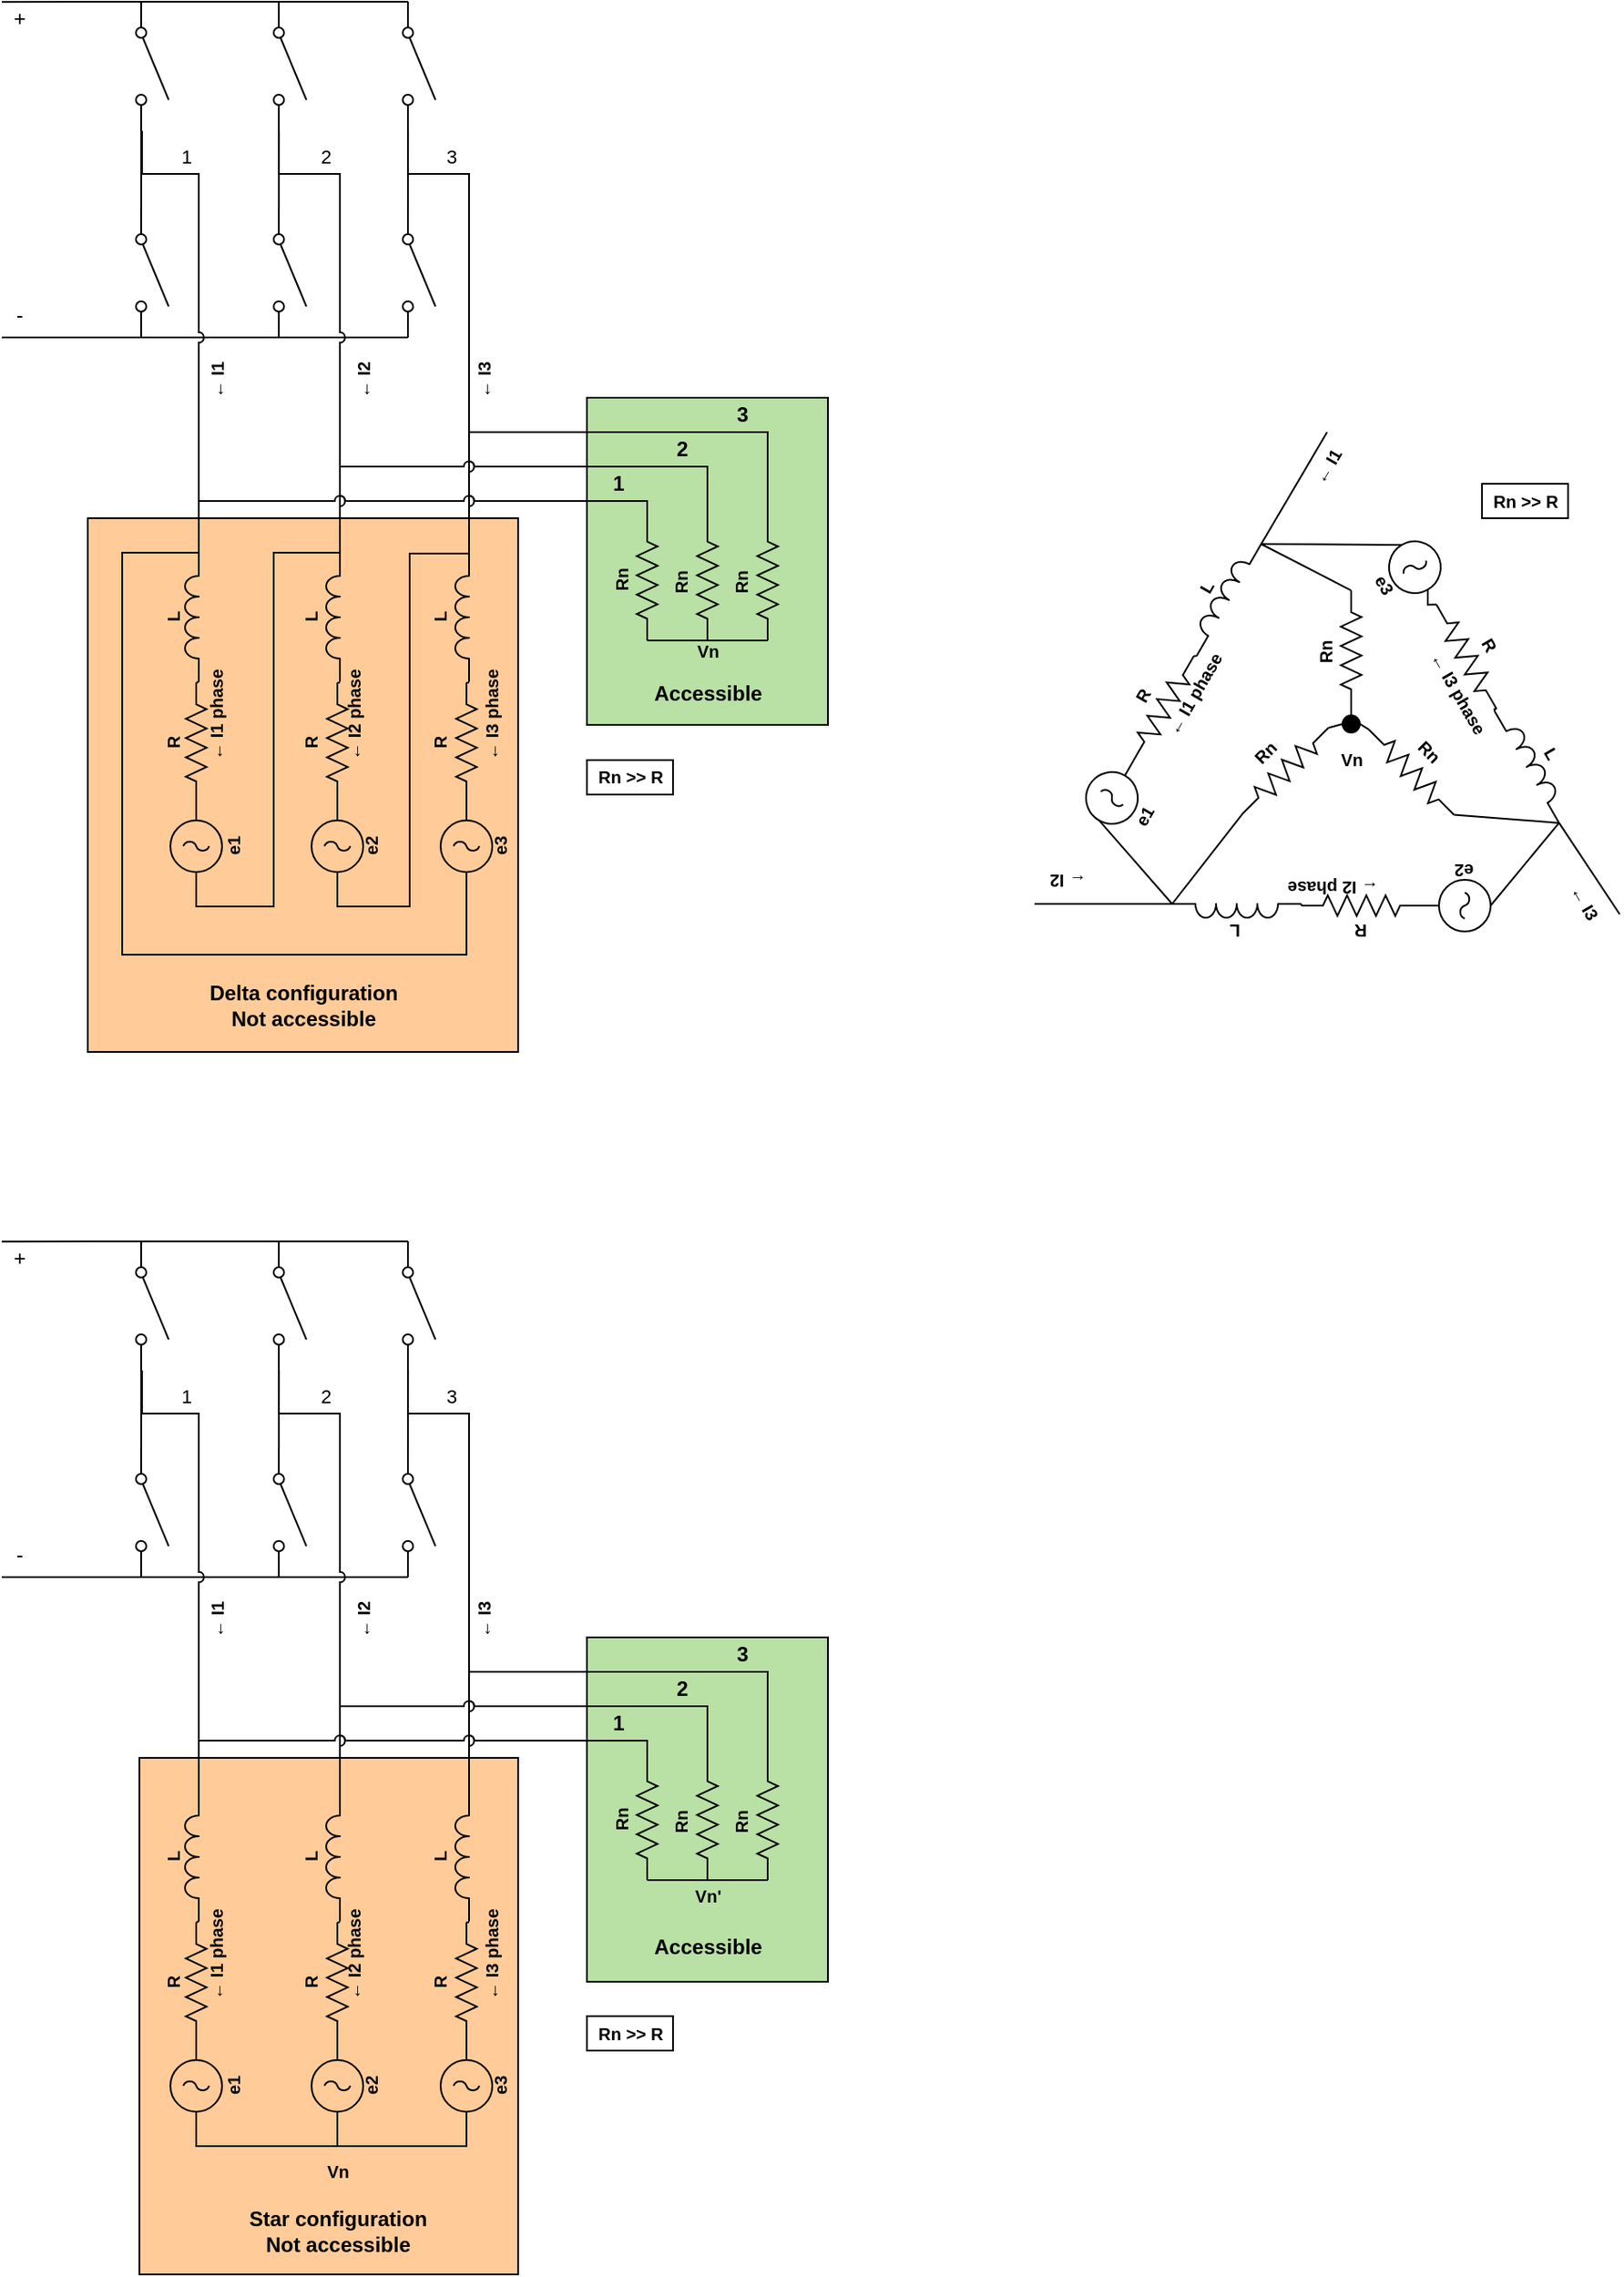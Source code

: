 <mxfile version="14.2.3" type="device"><diagram id="vA3BwWZ_QuBn-pi3U6Pc" name="Page-1"><mxGraphModel dx="2879" dy="796" grid="1" gridSize="10" guides="1" tooltips="1" connect="1" arrows="1" fold="1" page="1" pageScale="1" pageWidth="850" pageHeight="1100" math="0" shadow="0"><root><mxCell id="0"/><mxCell id="1" parent="0"/><mxCell id="-GL_Bq4fNSsEdim11G04-110" value="" style="rounded=0;whiteSpace=wrap;html=1;fillColor=#B9E0A5;" parent="1" vertex="1"><mxGeometry x="-460" y="270" width="140" height="190" as="geometry"/></mxCell><mxCell id="-GL_Bq4fNSsEdim11G04-8" style="edgeStyle=orthogonalEdgeStyle;rounded=0;orthogonalLoop=1;jettySize=auto;html=1;exitX=1;exitY=0.84;exitDx=0;exitDy=0;exitPerimeter=0;entryX=0;entryY=0.84;entryDx=0;entryDy=0;entryPerimeter=0;endArrow=none;endFill=0;" parent="1" source="-GL_Bq4fNSsEdim11G04-3" target="-GL_Bq4fNSsEdim11G04-4" edge="1"><mxGeometry relative="1" as="geometry"/></mxCell><mxCell id="-GL_Bq4fNSsEdim11G04-81" value="" style="rounded=0;whiteSpace=wrap;html=1;fillColor=#FFCC99;" parent="1" vertex="1"><mxGeometry x="-750" y="339.97" width="250" height="310" as="geometry"/></mxCell><mxCell id="-GL_Bq4fNSsEdim11G04-14" style="edgeStyle=orthogonalEdgeStyle;rounded=0;orthogonalLoop=1;jettySize=auto;html=1;exitX=0;exitY=0.84;exitDx=0;exitDy=0;exitPerimeter=0;endArrow=none;endFill=0;" parent="1" source="-GL_Bq4fNSsEdim11G04-1" edge="1"><mxGeometry relative="1" as="geometry"><mxPoint x="-800" y="40.143" as="targetPoint"/><Array as="points"><mxPoint x="-740" y="40"/><mxPoint x="-740" y="40"/></Array></mxGeometry></mxCell><mxCell id="-GL_Bq4fNSsEdim11G04-1" value="" style="pointerEvents=1;verticalLabelPosition=bottom;shadow=0;dashed=0;align=center;html=1;verticalAlign=top;shape=mxgraph.electrical.electro-mechanical.simple_switch;rotation=90;" parent="1" vertex="1"><mxGeometry x="-750" y="68" width="75" height="19" as="geometry"/></mxCell><mxCell id="-GL_Bq4fNSsEdim11G04-15" style="edgeStyle=orthogonalEdgeStyle;rounded=0;orthogonalLoop=1;jettySize=auto;html=1;exitX=1;exitY=0.84;exitDx=0;exitDy=0;exitPerimeter=0;endArrow=none;endFill=0;" parent="1" source="-GL_Bq4fNSsEdim11G04-2" edge="1"><mxGeometry relative="1" as="geometry"><mxPoint x="-800" y="235" as="targetPoint"/><Array as="points"><mxPoint x="-740" y="235"/><mxPoint x="-740" y="235"/></Array></mxGeometry></mxCell><mxCell id="-GL_Bq4fNSsEdim11G04-42" style="edgeStyle=orthogonalEdgeStyle;rounded=0;orthogonalLoop=1;jettySize=auto;html=1;exitX=0;exitY=0.84;exitDx=0;exitDy=0;exitPerimeter=0;entryX=1;entryY=0.84;entryDx=0;entryDy=0;entryPerimeter=0;endArrow=none;endFill=0;" parent="1" source="-GL_Bq4fNSsEdim11G04-2" target="-GL_Bq4fNSsEdim11G04-1" edge="1"><mxGeometry relative="1" as="geometry"/></mxCell><mxCell id="-GL_Bq4fNSsEdim11G04-2" value="" style="pointerEvents=1;verticalLabelPosition=bottom;shadow=0;dashed=0;align=center;html=1;verticalAlign=top;shape=mxgraph.electrical.electro-mechanical.simple_switch;rotation=90;" parent="1" vertex="1"><mxGeometry x="-750" y="188" width="75" height="19" as="geometry"/></mxCell><mxCell id="-GL_Bq4fNSsEdim11G04-13" style="edgeStyle=orthogonalEdgeStyle;rounded=0;orthogonalLoop=1;jettySize=auto;html=1;exitX=0;exitY=0.84;exitDx=0;exitDy=0;exitPerimeter=0;entryX=0;entryY=0.84;entryDx=0;entryDy=0;entryPerimeter=0;endArrow=none;endFill=0;" parent="1" source="-GL_Bq4fNSsEdim11G04-3" target="-GL_Bq4fNSsEdim11G04-1" edge="1"><mxGeometry relative="1" as="geometry"><Array as="points"><mxPoint x="-680" y="40"/><mxPoint x="-680" y="40"/></Array></mxGeometry></mxCell><mxCell id="-GL_Bq4fNSsEdim11G04-3" value="" style="pointerEvents=1;verticalLabelPosition=bottom;shadow=0;dashed=0;align=center;html=1;verticalAlign=top;shape=mxgraph.electrical.electro-mechanical.simple_switch;rotation=90;" parent="1" vertex="1"><mxGeometry x="-670" y="68" width="75" height="19" as="geometry"/></mxCell><mxCell id="-GL_Bq4fNSsEdim11G04-11" style="edgeStyle=orthogonalEdgeStyle;rounded=0;orthogonalLoop=1;jettySize=auto;html=1;exitX=1;exitY=0.84;exitDx=0;exitDy=0;exitPerimeter=0;entryX=1;entryY=0.84;entryDx=0;entryDy=0;entryPerimeter=0;endArrow=none;endFill=0;" parent="1" source="-GL_Bq4fNSsEdim11G04-4" target="-GL_Bq4fNSsEdim11G04-2" edge="1"><mxGeometry relative="1" as="geometry"><Array as="points"><mxPoint x="-680" y="235"/><mxPoint x="-680" y="235"/></Array></mxGeometry></mxCell><mxCell id="-GL_Bq4fNSsEdim11G04-4" value="" style="pointerEvents=1;verticalLabelPosition=bottom;shadow=0;dashed=0;align=center;html=1;verticalAlign=top;shape=mxgraph.electrical.electro-mechanical.simple_switch;rotation=90;" parent="1" vertex="1"><mxGeometry x="-670" y="188" width="75" height="19" as="geometry"/></mxCell><mxCell id="-GL_Bq4fNSsEdim11G04-9" style="edgeStyle=orthogonalEdgeStyle;rounded=0;orthogonalLoop=1;jettySize=auto;html=1;exitX=1;exitY=0.84;exitDx=0;exitDy=0;exitPerimeter=0;entryX=0;entryY=0.84;entryDx=0;entryDy=0;entryPerimeter=0;endArrow=none;endFill=0;" parent="1" source="-GL_Bq4fNSsEdim11G04-5" target="-GL_Bq4fNSsEdim11G04-6" edge="1"><mxGeometry relative="1" as="geometry"/></mxCell><mxCell id="-GL_Bq4fNSsEdim11G04-12" style="edgeStyle=orthogonalEdgeStyle;rounded=0;orthogonalLoop=1;jettySize=auto;html=1;exitX=0;exitY=0.84;exitDx=0;exitDy=0;exitPerimeter=0;entryX=0;entryY=0.84;entryDx=0;entryDy=0;entryPerimeter=0;endArrow=none;endFill=0;" parent="1" source="-GL_Bq4fNSsEdim11G04-5" target="-GL_Bq4fNSsEdim11G04-3" edge="1"><mxGeometry relative="1" as="geometry"><Array as="points"><mxPoint x="-610" y="40"/><mxPoint x="-610" y="40"/></Array></mxGeometry></mxCell><mxCell id="-GL_Bq4fNSsEdim11G04-5" value="" style="pointerEvents=1;verticalLabelPosition=bottom;shadow=0;dashed=0;align=center;html=1;verticalAlign=top;shape=mxgraph.electrical.electro-mechanical.simple_switch;rotation=90;" parent="1" vertex="1"><mxGeometry x="-595" y="68" width="75" height="19" as="geometry"/></mxCell><mxCell id="-GL_Bq4fNSsEdim11G04-10" style="edgeStyle=orthogonalEdgeStyle;rounded=0;orthogonalLoop=1;jettySize=auto;html=1;exitX=1;exitY=0.84;exitDx=0;exitDy=0;exitPerimeter=0;entryX=1;entryY=0.84;entryDx=0;entryDy=0;entryPerimeter=0;endArrow=none;endFill=0;" parent="1" source="-GL_Bq4fNSsEdim11G04-6" target="-GL_Bq4fNSsEdim11G04-4" edge="1"><mxGeometry relative="1" as="geometry"><Array as="points"><mxPoint x="-600" y="235"/><mxPoint x="-600" y="235"/></Array></mxGeometry></mxCell><mxCell id="-GL_Bq4fNSsEdim11G04-6" value="" style="pointerEvents=1;verticalLabelPosition=bottom;shadow=0;dashed=0;align=center;html=1;verticalAlign=top;shape=mxgraph.electrical.electro-mechanical.simple_switch;rotation=90;" parent="1" vertex="1"><mxGeometry x="-595" y="188" width="75" height="19" as="geometry"/></mxCell><mxCell id="-GL_Bq4fNSsEdim11G04-71" style="edgeStyle=orthogonalEdgeStyle;rounded=0;jumpStyle=arc;orthogonalLoop=1;jettySize=auto;html=1;exitX=1;exitY=1;exitDx=0;exitDy=0;exitPerimeter=0;entryX=0.5;entryY=1;entryDx=0;entryDy=0;entryPerimeter=0;endArrow=none;endFill=0;" parent="1" source="-GL_Bq4fNSsEdim11G04-16" target="-GL_Bq4fNSsEdim11G04-63" edge="1"><mxGeometry relative="1" as="geometry"><Array as="points"><mxPoint x="-730" y="360.47"/><mxPoint x="-730" y="593.47"/><mxPoint x="-530" y="593.47"/></Array></mxGeometry></mxCell><mxCell id="-GL_Bq4fNSsEdim11G04-16" value="" style="pointerEvents=1;verticalLabelPosition=bottom;shadow=0;dashed=0;align=center;html=1;verticalAlign=top;shape=mxgraph.electrical.inductors.inductor_3;rotation=-90;" parent="1" vertex="1"><mxGeometry x="-727" y="393.47" width="75" height="8" as="geometry"/></mxCell><mxCell id="-GL_Bq4fNSsEdim11G04-19" style="rounded=0;orthogonalLoop=1;jettySize=auto;html=1;exitX=1;exitY=0.5;exitDx=0;exitDy=0;exitPerimeter=0;entryX=0;entryY=1;entryDx=0;entryDy=0;entryPerimeter=0;endArrow=none;endFill=0;" parent="1" source="-GL_Bq4fNSsEdim11G04-17" target="-GL_Bq4fNSsEdim11G04-16" edge="1"><mxGeometry x="-780" y="437.47" as="geometry"/></mxCell><mxCell id="-GL_Bq4fNSsEdim11G04-17" value="" style="pointerEvents=1;verticalLabelPosition=bottom;shadow=0;dashed=0;align=center;html=1;verticalAlign=top;shape=mxgraph.electrical.resistors.resistor_2;rotation=-90;" parent="1" vertex="1"><mxGeometry x="-722" y="464.47" width="70" height="12" as="geometry"/></mxCell><mxCell id="-GL_Bq4fNSsEdim11G04-20" style="edgeStyle=none;rounded=0;orthogonalLoop=1;jettySize=auto;html=1;exitX=0.5;exitY=0;exitDx=0;exitDy=0;exitPerimeter=0;endArrow=none;endFill=0;" parent="1" source="-GL_Bq4fNSsEdim11G04-18" target="-GL_Bq4fNSsEdim11G04-17" edge="1"><mxGeometry x="-780" y="437.47" as="geometry"/></mxCell><mxCell id="-GL_Bq4fNSsEdim11G04-18" value="" style="pointerEvents=1;verticalLabelPosition=bottom;shadow=0;dashed=0;align=center;html=1;verticalAlign=top;shape=mxgraph.electrical.signal_sources.ac_source;rotation=0;fillColor=none;" parent="1" vertex="1"><mxGeometry x="-702" y="515.47" width="30" height="30" as="geometry"/></mxCell><mxCell id="-GL_Bq4fNSsEdim11G04-70" style="edgeStyle=orthogonalEdgeStyle;rounded=0;jumpStyle=arc;orthogonalLoop=1;jettySize=auto;html=1;exitX=1;exitY=1;exitDx=0;exitDy=0;exitPerimeter=0;entryX=0.5;entryY=1;entryDx=0;entryDy=0;entryPerimeter=0;endArrow=none;endFill=0;" parent="1" source="-GL_Bq4fNSsEdim11G04-55" target="-GL_Bq4fNSsEdim11G04-18" edge="1"><mxGeometry relative="1" as="geometry"><Array as="points"><mxPoint x="-642" y="360.47"/><mxPoint x="-642" y="565.47"/><mxPoint x="-687" y="565.47"/></Array></mxGeometry></mxCell><mxCell id="-GL_Bq4fNSsEdim11G04-55" value="" style="pointerEvents=1;verticalLabelPosition=bottom;shadow=0;dashed=0;align=center;html=1;verticalAlign=top;shape=mxgraph.electrical.inductors.inductor_3;rotation=-90;" parent="1" vertex="1"><mxGeometry x="-645" y="393.47" width="75" height="8" as="geometry"/></mxCell><mxCell id="-GL_Bq4fNSsEdim11G04-56" value="" style="pointerEvents=1;verticalLabelPosition=bottom;shadow=0;dashed=0;align=center;html=1;verticalAlign=top;shape=mxgraph.electrical.inductors.inductor_3;rotation=-90;" parent="1" vertex="1"><mxGeometry x="-570" y="393.47" width="75" height="8" as="geometry"/></mxCell><mxCell id="-GL_Bq4fNSsEdim11G04-60" style="edgeStyle=orthogonalEdgeStyle;rounded=0;orthogonalLoop=1;jettySize=auto;html=1;exitX=1;exitY=0.5;exitDx=0;exitDy=0;exitPerimeter=0;entryX=0;entryY=1;entryDx=0;entryDy=0;entryPerimeter=0;endArrow=none;endFill=0;" parent="1" source="-GL_Bq4fNSsEdim11G04-57" target="-GL_Bq4fNSsEdim11G04-55" edge="1"><mxGeometry relative="1" as="geometry"/></mxCell><mxCell id="-GL_Bq4fNSsEdim11G04-64" style="edgeStyle=orthogonalEdgeStyle;rounded=0;orthogonalLoop=1;jettySize=auto;html=1;exitX=0;exitY=0.5;exitDx=0;exitDy=0;exitPerimeter=0;entryX=0.5;entryY=0;entryDx=0;entryDy=0;entryPerimeter=0;endArrow=none;endFill=0;" parent="1" source="-GL_Bq4fNSsEdim11G04-57" target="-GL_Bq4fNSsEdim11G04-62" edge="1"><mxGeometry relative="1" as="geometry"/></mxCell><mxCell id="-GL_Bq4fNSsEdim11G04-57" value="" style="pointerEvents=1;verticalLabelPosition=bottom;shadow=0;dashed=0;align=center;html=1;verticalAlign=top;shape=mxgraph.electrical.resistors.resistor_2;rotation=-90;" parent="1" vertex="1"><mxGeometry x="-640" y="464.47" width="70" height="12" as="geometry"/></mxCell><mxCell id="-GL_Bq4fNSsEdim11G04-61" style="edgeStyle=orthogonalEdgeStyle;rounded=0;orthogonalLoop=1;jettySize=auto;html=1;exitX=1;exitY=0.5;exitDx=0;exitDy=0;exitPerimeter=0;entryX=0;entryY=1;entryDx=0;entryDy=0;entryPerimeter=0;endArrow=none;endFill=0;" parent="1" source="-GL_Bq4fNSsEdim11G04-58" target="-GL_Bq4fNSsEdim11G04-56" edge="1"><mxGeometry relative="1" as="geometry"/></mxCell><mxCell id="-GL_Bq4fNSsEdim11G04-65" style="edgeStyle=orthogonalEdgeStyle;rounded=0;orthogonalLoop=1;jettySize=auto;html=1;exitX=0;exitY=0.5;exitDx=0;exitDy=0;exitPerimeter=0;entryX=0.5;entryY=0;entryDx=0;entryDy=0;entryPerimeter=0;endArrow=none;endFill=0;" parent="1" source="-GL_Bq4fNSsEdim11G04-58" target="-GL_Bq4fNSsEdim11G04-63" edge="1"><mxGeometry relative="1" as="geometry"/></mxCell><mxCell id="-GL_Bq4fNSsEdim11G04-58" value="" style="pointerEvents=1;verticalLabelPosition=bottom;shadow=0;dashed=0;align=center;html=1;verticalAlign=top;shape=mxgraph.electrical.resistors.resistor_2;rotation=-90;" parent="1" vertex="1"><mxGeometry x="-565" y="464.47" width="70" height="12" as="geometry"/></mxCell><mxCell id="-GL_Bq4fNSsEdim11G04-69" style="edgeStyle=orthogonalEdgeStyle;rounded=0;jumpStyle=arc;orthogonalLoop=1;jettySize=auto;html=1;exitX=0.5;exitY=1;exitDx=0;exitDy=0;exitPerimeter=0;entryX=1;entryY=1;entryDx=0;entryDy=0;entryPerimeter=0;endArrow=none;endFill=0;" parent="1" source="-GL_Bq4fNSsEdim11G04-62" target="-GL_Bq4fNSsEdim11G04-56" edge="1"><mxGeometry relative="1" as="geometry"><Array as="points"><mxPoint x="-605" y="565.47"/><mxPoint x="-563" y="565.47"/><mxPoint x="-563" y="360.47"/><mxPoint x="-528" y="360.47"/></Array></mxGeometry></mxCell><mxCell id="-GL_Bq4fNSsEdim11G04-62" value="" style="pointerEvents=1;verticalLabelPosition=bottom;shadow=0;dashed=0;align=center;html=1;verticalAlign=top;shape=mxgraph.electrical.signal_sources.ac_source;rotation=0;fillColor=none;" parent="1" vertex="1"><mxGeometry x="-620" y="515.47" width="30" height="30" as="geometry"/></mxCell><mxCell id="-GL_Bq4fNSsEdim11G04-63" value="" style="pointerEvents=1;verticalLabelPosition=bottom;shadow=0;dashed=0;align=center;html=1;verticalAlign=top;shape=mxgraph.electrical.signal_sources.ac_source;rotation=0;fillColor=none;" parent="1" vertex="1"><mxGeometry x="-545" y="515.47" width="30" height="30" as="geometry"/></mxCell><mxCell id="-GL_Bq4fNSsEdim11G04-40" style="edgeStyle=orthogonalEdgeStyle;rounded=0;orthogonalLoop=1;jettySize=auto;html=1;exitX=1;exitY=0.84;exitDx=0;exitDy=0;exitPerimeter=0;entryX=1;entryY=1;entryDx=0;entryDy=0;entryPerimeter=0;endArrow=none;endFill=0;jumpStyle=arc;" parent="1" target="-GL_Bq4fNSsEdim11G04-16" edge="1"><mxGeometry relative="1" as="geometry"><mxPoint x="-718.48" y="115" as="sourcePoint"/><mxPoint x="-685.02" y="320" as="targetPoint"/><Array as="points"><mxPoint x="-718" y="140"/><mxPoint x="-686" y="140"/></Array></mxGeometry></mxCell><mxCell id="-GL_Bq4fNSsEdim11G04-82" value="1" style="edgeLabel;html=1;align=center;verticalAlign=middle;resizable=0;points=[];" parent="-GL_Bq4fNSsEdim11G04-40" vertex="1" connectable="0"><mxGeometry x="-0.588" y="1" relative="1" as="geometry"><mxPoint x="-7.72" y="-9.0" as="offset"/></mxGeometry></mxCell><mxCell id="-GL_Bq4fNSsEdim11G04-67" style="edgeStyle=orthogonalEdgeStyle;rounded=0;orthogonalLoop=1;jettySize=auto;html=1;exitX=1;exitY=0.84;exitDx=0;exitDy=0;exitPerimeter=0;entryX=1;entryY=1;entryDx=0;entryDy=0;entryPerimeter=0;endArrow=none;endFill=0;jumpStyle=arc;" parent="1" source="-GL_Bq4fNSsEdim11G04-5" target="-GL_Bq4fNSsEdim11G04-56" edge="1"><mxGeometry relative="1" as="geometry"><Array as="points"><mxPoint x="-564" y="140"/><mxPoint x="-528" y="140"/></Array></mxGeometry></mxCell><mxCell id="-GL_Bq4fNSsEdim11G04-84" value="3" style="edgeLabel;html=1;align=center;verticalAlign=middle;resizable=0;points=[];" parent="-GL_Bq4fNSsEdim11G04-67" vertex="1" connectable="0"><mxGeometry x="-0.704" y="1" relative="1" as="geometry"><mxPoint x="8.4" y="-9" as="offset"/></mxGeometry></mxCell><mxCell id="-GL_Bq4fNSsEdim11G04-66" style="edgeStyle=orthogonalEdgeStyle;rounded=0;orthogonalLoop=1;jettySize=auto;html=1;exitX=1;exitY=0.84;exitDx=0;exitDy=0;exitPerimeter=0;entryX=1;entryY=1;entryDx=0;entryDy=0;entryPerimeter=0;endArrow=none;endFill=0;jumpStyle=arc;" parent="1" source="-GL_Bq4fNSsEdim11G04-3" target="-GL_Bq4fNSsEdim11G04-55" edge="1"><mxGeometry relative="1" as="geometry"><Array as="points"><mxPoint x="-639" y="140"/><mxPoint x="-603" y="140"/></Array></mxGeometry></mxCell><mxCell id="-GL_Bq4fNSsEdim11G04-83" value="2" style="edgeLabel;html=1;align=center;verticalAlign=middle;resizable=0;points=[];" parent="-GL_Bq4fNSsEdim11G04-66" vertex="1" connectable="0"><mxGeometry x="-0.599" relative="1" as="geometry"><mxPoint x="-4.1" y="-10" as="offset"/></mxGeometry></mxCell><mxCell id="-GL_Bq4fNSsEdim11G04-72" value="Delta configuration&lt;br&gt;Not accessible" style="text;html=1;align=center;verticalAlign=middle;resizable=0;points=[];autosize=1;fontStyle=1" parent="1" vertex="1"><mxGeometry x="-685" y="608.47" width="120" height="30" as="geometry"/></mxCell><mxCell id="-GL_Bq4fNSsEdim11G04-85" value="← I1 phase" style="text;html=1;align=center;verticalAlign=middle;resizable=0;points=[];autosize=1;rotation=-90;fontSize=10;fontStyle=1" parent="1" vertex="1"><mxGeometry x="-710" y="444.47" width="70" height="20" as="geometry"/></mxCell><mxCell id="-GL_Bq4fNSsEdim11G04-86" value="← I2 phase" style="text;html=1;align=center;verticalAlign=middle;resizable=0;points=[];autosize=1;rotation=-90;fontSize=10;fontStyle=1" parent="1" vertex="1"><mxGeometry x="-630" y="444.47" width="70" height="20" as="geometry"/></mxCell><mxCell id="-GL_Bq4fNSsEdim11G04-87" value="← I3 phase" style="text;html=1;align=center;verticalAlign=middle;resizable=0;points=[];autosize=1;rotation=-90;fontSize=10;fontStyle=1" parent="1" vertex="1"><mxGeometry x="-550" y="444.47" width="70" height="20" as="geometry"/></mxCell><mxCell id="-GL_Bq4fNSsEdim11G04-92" style="edgeStyle=orthogonalEdgeStyle;rounded=0;jumpStyle=arc;orthogonalLoop=1;jettySize=auto;html=1;exitX=0;exitY=0.5;exitDx=0;exitDy=0;exitPerimeter=0;entryX=0;entryY=0.5;entryDx=0;entryDy=0;entryPerimeter=0;endArrow=none;endFill=0;fontSize=10;" parent="1" source="-GL_Bq4fNSsEdim11G04-88" target="-GL_Bq4fNSsEdim11G04-89" edge="1"><mxGeometry relative="1" as="geometry"/></mxCell><mxCell id="-GL_Bq4fNSsEdim11G04-107" style="edgeStyle=orthogonalEdgeStyle;rounded=0;jumpStyle=arc;orthogonalLoop=1;jettySize=auto;html=1;exitX=1;exitY=0.5;exitDx=0;exitDy=0;exitPerimeter=0;entryX=1;entryY=1;entryDx=0;entryDy=0;entryPerimeter=0;endArrow=none;endFill=0;fontSize=12;" parent="1" source="-GL_Bq4fNSsEdim11G04-88" target="-GL_Bq4fNSsEdim11G04-16" edge="1"><mxGeometry relative="1" as="geometry"><Array as="points"><mxPoint x="-425" y="329.97"/><mxPoint x="-686" y="329.97"/></Array></mxGeometry></mxCell><mxCell id="-GL_Bq4fNSsEdim11G04-113" value="1" style="edgeLabel;html=1;align=center;verticalAlign=middle;resizable=0;points=[];fontSize=12;labelBackgroundColor=none;fontStyle=1" parent="-GL_Bq4fNSsEdim11G04-107" vertex="1" connectable="0"><mxGeometry x="-0.813" relative="1" as="geometry"><mxPoint y="-10" as="offset"/></mxGeometry></mxCell><mxCell id="-GL_Bq4fNSsEdim11G04-88" value="" style="pointerEvents=1;verticalLabelPosition=bottom;shadow=0;dashed=0;align=center;html=1;verticalAlign=top;shape=mxgraph.electrical.resistors.resistor_2;rotation=-90;" parent="1" vertex="1"><mxGeometry x="-460" y="369.97" width="70" height="12" as="geometry"/></mxCell><mxCell id="-GL_Bq4fNSsEdim11G04-93" style="edgeStyle=orthogonalEdgeStyle;rounded=0;jumpStyle=arc;orthogonalLoop=1;jettySize=auto;html=1;exitX=0;exitY=0.5;exitDx=0;exitDy=0;exitPerimeter=0;entryX=0;entryY=0.5;entryDx=0;entryDy=0;entryPerimeter=0;endArrow=none;endFill=0;fontSize=10;" parent="1" source="-GL_Bq4fNSsEdim11G04-89" target="-GL_Bq4fNSsEdim11G04-90" edge="1"><mxGeometry relative="1" as="geometry"/></mxCell><mxCell id="-GL_Bq4fNSsEdim11G04-108" style="edgeStyle=orthogonalEdgeStyle;rounded=0;jumpStyle=arc;orthogonalLoop=1;jettySize=auto;html=1;exitX=1;exitY=0.5;exitDx=0;exitDy=0;exitPerimeter=0;entryX=1;entryY=1;entryDx=0;entryDy=0;entryPerimeter=0;endArrow=none;endFill=0;fontSize=12;" parent="1" source="-GL_Bq4fNSsEdim11G04-89" target="-GL_Bq4fNSsEdim11G04-55" edge="1"><mxGeometry relative="1" as="geometry"><Array as="points"><mxPoint x="-390" y="309.97"/><mxPoint x="-604" y="309.97"/></Array></mxGeometry></mxCell><mxCell id="-GL_Bq4fNSsEdim11G04-112" value="2" style="edgeLabel;html=1;align=center;verticalAlign=middle;resizable=0;points=[];fontSize=12;labelBackgroundColor=none;fontStyle=1" parent="-GL_Bq4fNSsEdim11G04-108" vertex="1" connectable="0"><mxGeometry x="-0.728" y="1" relative="1" as="geometry"><mxPoint x="-6" y="-11" as="offset"/></mxGeometry></mxCell><mxCell id="-GL_Bq4fNSsEdim11G04-89" value="" style="pointerEvents=1;verticalLabelPosition=bottom;shadow=0;dashed=0;align=center;html=1;verticalAlign=top;shape=mxgraph.electrical.resistors.resistor_2;rotation=-90;" parent="1" vertex="1"><mxGeometry x="-425" y="369.97" width="70" height="12" as="geometry"/></mxCell><mxCell id="-GL_Bq4fNSsEdim11G04-109" style="edgeStyle=orthogonalEdgeStyle;rounded=0;jumpStyle=arc;orthogonalLoop=1;jettySize=auto;html=1;exitX=1;exitY=0.5;exitDx=0;exitDy=0;exitPerimeter=0;entryX=1;entryY=1;entryDx=0;entryDy=0;entryPerimeter=0;endArrow=none;endFill=0;fontSize=12;" parent="1" source="-GL_Bq4fNSsEdim11G04-90" target="-GL_Bq4fNSsEdim11G04-56" edge="1"><mxGeometry relative="1" as="geometry"><Array as="points"><mxPoint x="-355" y="289.97"/><mxPoint x="-528" y="289.97"/></Array></mxGeometry></mxCell><mxCell id="-GL_Bq4fNSsEdim11G04-111" value="3" style="edgeLabel;html=1;align=center;verticalAlign=middle;resizable=0;points=[];fontSize=12;labelBackgroundColor=none;fontStyle=1" parent="-GL_Bq4fNSsEdim11G04-109" vertex="1" connectable="0"><mxGeometry x="-0.434" y="2" relative="1" as="geometry"><mxPoint x="17.2" y="-12" as="offset"/></mxGeometry></mxCell><mxCell id="-GL_Bq4fNSsEdim11G04-90" value="" style="pointerEvents=1;verticalLabelPosition=bottom;shadow=0;dashed=0;align=center;html=1;verticalAlign=top;shape=mxgraph.electrical.resistors.resistor_2;rotation=-90;" parent="1" vertex="1"><mxGeometry x="-390" y="369.97" width="70" height="12" as="geometry"/></mxCell><mxCell id="-GL_Bq4fNSsEdim11G04-94" value="Vn" style="text;html=1;align=center;verticalAlign=middle;resizable=0;points=[];autosize=1;fontSize=10;fontStyle=1" parent="1" vertex="1"><mxGeometry x="-405" y="407.47" width="30" height="20" as="geometry"/></mxCell><mxCell id="-GL_Bq4fNSsEdim11G04-100" value="e1" style="text;html=1;align=center;verticalAlign=middle;resizable=0;points=[];autosize=1;fontSize=10;fontStyle=1;rotation=-90;" parent="1" vertex="1"><mxGeometry x="-680" y="520.47" width="30" height="20" as="geometry"/></mxCell><mxCell id="-GL_Bq4fNSsEdim11G04-102" value="e2" style="text;html=1;align=center;verticalAlign=middle;resizable=0;points=[];autosize=1;fontSize=10;fontStyle=1;rotation=-90;" parent="1" vertex="1"><mxGeometry x="-600" y="520.47" width="30" height="20" as="geometry"/></mxCell><mxCell id="-GL_Bq4fNSsEdim11G04-103" value="e3" style="text;html=1;align=center;verticalAlign=middle;resizable=0;points=[];autosize=1;fontSize=10;fontStyle=1;rotation=-90;" parent="1" vertex="1"><mxGeometry x="-525" y="520.47" width="30" height="20" as="geometry"/></mxCell><mxCell id="-GL_Bq4fNSsEdim11G04-104" value="-" style="text;html=1;align=center;verticalAlign=middle;resizable=0;points=[];autosize=1;fontSize=12;" parent="1" vertex="1"><mxGeometry x="-800" y="212" width="20" height="20" as="geometry"/></mxCell><mxCell id="-GL_Bq4fNSsEdim11G04-106" value="+" style="text;html=1;align=center;verticalAlign=middle;resizable=0;points=[];autosize=1;fontSize=12;" parent="1" vertex="1"><mxGeometry x="-800" y="40" width="20" height="20" as="geometry"/></mxCell><mxCell id="-GL_Bq4fNSsEdim11G04-114" value="Accessible" style="text;html=1;align=center;verticalAlign=middle;resizable=0;points=[];autosize=1;fontStyle=1" parent="1" vertex="1"><mxGeometry x="-430" y="431.97" width="80" height="20" as="geometry"/></mxCell><mxCell id="98IH_xEbWiZY5o32AiL8-1" value="← I1" style="text;html=1;align=center;verticalAlign=middle;resizable=0;points=[];autosize=1;rotation=-90;fontSize=10;fontStyle=1" parent="1" vertex="1"><mxGeometry x="-695" y="250" width="40" height="20" as="geometry"/></mxCell><mxCell id="98IH_xEbWiZY5o32AiL8-2" value="← I2" style="text;html=1;align=center;verticalAlign=middle;resizable=0;points=[];autosize=1;rotation=-90;fontSize=10;fontStyle=1" parent="1" vertex="1"><mxGeometry x="-610" y="250" width="40" height="20" as="geometry"/></mxCell><mxCell id="98IH_xEbWiZY5o32AiL8-3" value="← I3" style="text;html=1;align=center;verticalAlign=middle;resizable=0;points=[];autosize=1;rotation=-90;fontSize=10;fontStyle=1" parent="1" vertex="1"><mxGeometry x="-540" y="250" width="40" height="20" as="geometry"/></mxCell><mxCell id="98IH_xEbWiZY5o32AiL8-4" value="R" style="text;html=1;align=center;verticalAlign=middle;resizable=0;points=[];autosize=1;rotation=-90;fontSize=10;fontStyle=1" parent="1" vertex="1"><mxGeometry x="-710" y="460.47" width="20" height="20" as="geometry"/></mxCell><mxCell id="98IH_xEbWiZY5o32AiL8-6" value="R" style="text;html=1;align=center;verticalAlign=middle;resizable=0;points=[];autosize=1;rotation=-90;fontSize=10;fontStyle=1" parent="1" vertex="1"><mxGeometry x="-630" y="460.47" width="20" height="20" as="geometry"/></mxCell><mxCell id="98IH_xEbWiZY5o32AiL8-7" value="R" style="text;html=1;align=center;verticalAlign=middle;resizable=0;points=[];autosize=1;rotation=-90;fontSize=10;fontStyle=1" parent="1" vertex="1"><mxGeometry x="-555" y="460.47" width="20" height="20" as="geometry"/></mxCell><mxCell id="98IH_xEbWiZY5o32AiL8-8" value="L" style="text;html=1;align=center;verticalAlign=middle;resizable=0;points=[];autosize=1;rotation=-90;fontSize=10;fontStyle=1" parent="1" vertex="1"><mxGeometry x="-710" y="387.47" width="20" height="20" as="geometry"/></mxCell><mxCell id="98IH_xEbWiZY5o32AiL8-10" value="L" style="text;html=1;align=center;verticalAlign=middle;resizable=0;points=[];autosize=1;rotation=-90;fontSize=10;fontStyle=1" parent="1" vertex="1"><mxGeometry x="-630" y="387.47" width="20" height="20" as="geometry"/></mxCell><mxCell id="98IH_xEbWiZY5o32AiL8-11" value="L" style="text;html=1;align=center;verticalAlign=middle;resizable=0;points=[];autosize=1;rotation=-90;fontSize=10;fontStyle=1" parent="1" vertex="1"><mxGeometry x="-555" y="387.47" width="20" height="20" as="geometry"/></mxCell><mxCell id="98IH_xEbWiZY5o32AiL8-12" value="Rn" style="text;html=1;align=center;verticalAlign=middle;resizable=0;points=[];autosize=1;rotation=-90;fontSize=10;fontStyle=1" parent="1" vertex="1"><mxGeometry x="-455" y="365.97" width="30" height="20" as="geometry"/></mxCell><mxCell id="98IH_xEbWiZY5o32AiL8-13" value="Rn" style="text;html=1;align=center;verticalAlign=middle;resizable=0;points=[];autosize=1;rotation=-90;fontSize=10;fontStyle=1" parent="1" vertex="1"><mxGeometry x="-420" y="367.47" width="30" height="20" as="geometry"/></mxCell><mxCell id="98IH_xEbWiZY5o32AiL8-14" value="Rn" style="text;html=1;align=center;verticalAlign=middle;resizable=0;points=[];autosize=1;rotation=-90;fontSize=10;fontStyle=1" parent="1" vertex="1"><mxGeometry x="-385" y="367.47" width="30" height="20" as="geometry"/></mxCell><mxCell id="98IH_xEbWiZY5o32AiL8-15" value="" style="rounded=0;whiteSpace=wrap;html=1;fillColor=#B9E0A5;" parent="1" vertex="1"><mxGeometry x="-460" y="990" width="140" height="200" as="geometry"/></mxCell><mxCell id="98IH_xEbWiZY5o32AiL8-16" style="edgeStyle=orthogonalEdgeStyle;rounded=0;orthogonalLoop=1;jettySize=auto;html=1;exitX=1;exitY=0.84;exitDx=0;exitDy=0;exitPerimeter=0;entryX=0;entryY=0.84;entryDx=0;entryDy=0;entryPerimeter=0;endArrow=none;endFill=0;" parent="1" source="98IH_xEbWiZY5o32AiL8-24" target="98IH_xEbWiZY5o32AiL8-26" edge="1"><mxGeometry relative="1" as="geometry"/></mxCell><mxCell id="98IH_xEbWiZY5o32AiL8-17" value="" style="rounded=0;whiteSpace=wrap;html=1;fillColor=#FFCC99;" parent="1" vertex="1"><mxGeometry x="-720" y="1059.97" width="220" height="300.03" as="geometry"/></mxCell><mxCell id="98IH_xEbWiZY5o32AiL8-18" style="edgeStyle=orthogonalEdgeStyle;rounded=0;orthogonalLoop=1;jettySize=auto;html=1;exitX=0;exitY=0.84;exitDx=0;exitDy=0;exitPerimeter=0;endArrow=none;endFill=0;" parent="1" source="98IH_xEbWiZY5o32AiL8-19" edge="1"><mxGeometry relative="1" as="geometry"><mxPoint x="-800" y="760.143" as="targetPoint"/><Array as="points"><mxPoint x="-740" y="760"/><mxPoint x="-740" y="760"/></Array></mxGeometry></mxCell><mxCell id="98IH_xEbWiZY5o32AiL8-19" value="" style="pointerEvents=1;verticalLabelPosition=bottom;shadow=0;dashed=0;align=center;html=1;verticalAlign=top;shape=mxgraph.electrical.electro-mechanical.simple_switch;rotation=90;" parent="1" vertex="1"><mxGeometry x="-750" y="788" width="75" height="19" as="geometry"/></mxCell><mxCell id="98IH_xEbWiZY5o32AiL8-20" style="edgeStyle=orthogonalEdgeStyle;rounded=0;orthogonalLoop=1;jettySize=auto;html=1;exitX=1;exitY=0.84;exitDx=0;exitDy=0;exitPerimeter=0;endArrow=none;endFill=0;" parent="1" source="98IH_xEbWiZY5o32AiL8-22" edge="1"><mxGeometry relative="1" as="geometry"><mxPoint x="-800" y="955" as="targetPoint"/><Array as="points"><mxPoint x="-740" y="955"/><mxPoint x="-740" y="955"/></Array></mxGeometry></mxCell><mxCell id="98IH_xEbWiZY5o32AiL8-21" style="edgeStyle=orthogonalEdgeStyle;rounded=0;orthogonalLoop=1;jettySize=auto;html=1;exitX=0;exitY=0.84;exitDx=0;exitDy=0;exitPerimeter=0;entryX=1;entryY=0.84;entryDx=0;entryDy=0;entryPerimeter=0;endArrow=none;endFill=0;" parent="1" source="98IH_xEbWiZY5o32AiL8-22" target="98IH_xEbWiZY5o32AiL8-19" edge="1"><mxGeometry relative="1" as="geometry"/></mxCell><mxCell id="98IH_xEbWiZY5o32AiL8-22" value="" style="pointerEvents=1;verticalLabelPosition=bottom;shadow=0;dashed=0;align=center;html=1;verticalAlign=top;shape=mxgraph.electrical.electro-mechanical.simple_switch;rotation=90;" parent="1" vertex="1"><mxGeometry x="-750" y="908" width="75" height="19" as="geometry"/></mxCell><mxCell id="98IH_xEbWiZY5o32AiL8-23" style="edgeStyle=orthogonalEdgeStyle;rounded=0;orthogonalLoop=1;jettySize=auto;html=1;exitX=0;exitY=0.84;exitDx=0;exitDy=0;exitPerimeter=0;entryX=0;entryY=0.84;entryDx=0;entryDy=0;entryPerimeter=0;endArrow=none;endFill=0;" parent="1" source="98IH_xEbWiZY5o32AiL8-24" target="98IH_xEbWiZY5o32AiL8-19" edge="1"><mxGeometry relative="1" as="geometry"><Array as="points"><mxPoint x="-680" y="760"/><mxPoint x="-680" y="760"/></Array></mxGeometry></mxCell><mxCell id="98IH_xEbWiZY5o32AiL8-24" value="" style="pointerEvents=1;verticalLabelPosition=bottom;shadow=0;dashed=0;align=center;html=1;verticalAlign=top;shape=mxgraph.electrical.electro-mechanical.simple_switch;rotation=90;" parent="1" vertex="1"><mxGeometry x="-670" y="788" width="75" height="19" as="geometry"/></mxCell><mxCell id="98IH_xEbWiZY5o32AiL8-25" style="edgeStyle=orthogonalEdgeStyle;rounded=0;orthogonalLoop=1;jettySize=auto;html=1;exitX=1;exitY=0.84;exitDx=0;exitDy=0;exitPerimeter=0;entryX=1;entryY=0.84;entryDx=0;entryDy=0;entryPerimeter=0;endArrow=none;endFill=0;" parent="1" source="98IH_xEbWiZY5o32AiL8-26" target="98IH_xEbWiZY5o32AiL8-22" edge="1"><mxGeometry relative="1" as="geometry"><Array as="points"><mxPoint x="-680" y="955"/><mxPoint x="-680" y="955"/></Array></mxGeometry></mxCell><mxCell id="98IH_xEbWiZY5o32AiL8-26" value="" style="pointerEvents=1;verticalLabelPosition=bottom;shadow=0;dashed=0;align=center;html=1;verticalAlign=top;shape=mxgraph.electrical.electro-mechanical.simple_switch;rotation=90;" parent="1" vertex="1"><mxGeometry x="-670" y="908" width="75" height="19" as="geometry"/></mxCell><mxCell id="98IH_xEbWiZY5o32AiL8-27" style="edgeStyle=orthogonalEdgeStyle;rounded=0;orthogonalLoop=1;jettySize=auto;html=1;exitX=1;exitY=0.84;exitDx=0;exitDy=0;exitPerimeter=0;entryX=0;entryY=0.84;entryDx=0;entryDy=0;entryPerimeter=0;endArrow=none;endFill=0;" parent="1" source="98IH_xEbWiZY5o32AiL8-29" target="98IH_xEbWiZY5o32AiL8-31" edge="1"><mxGeometry relative="1" as="geometry"/></mxCell><mxCell id="98IH_xEbWiZY5o32AiL8-28" style="edgeStyle=orthogonalEdgeStyle;rounded=0;orthogonalLoop=1;jettySize=auto;html=1;exitX=0;exitY=0.84;exitDx=0;exitDy=0;exitPerimeter=0;entryX=0;entryY=0.84;entryDx=0;entryDy=0;entryPerimeter=0;endArrow=none;endFill=0;" parent="1" source="98IH_xEbWiZY5o32AiL8-29" target="98IH_xEbWiZY5o32AiL8-24" edge="1"><mxGeometry relative="1" as="geometry"><Array as="points"><mxPoint x="-610" y="760"/><mxPoint x="-610" y="760"/></Array></mxGeometry></mxCell><mxCell id="98IH_xEbWiZY5o32AiL8-29" value="" style="pointerEvents=1;verticalLabelPosition=bottom;shadow=0;dashed=0;align=center;html=1;verticalAlign=top;shape=mxgraph.electrical.electro-mechanical.simple_switch;rotation=90;" parent="1" vertex="1"><mxGeometry x="-595" y="788" width="75" height="19" as="geometry"/></mxCell><mxCell id="98IH_xEbWiZY5o32AiL8-30" style="edgeStyle=orthogonalEdgeStyle;rounded=0;orthogonalLoop=1;jettySize=auto;html=1;exitX=1;exitY=0.84;exitDx=0;exitDy=0;exitPerimeter=0;entryX=1;entryY=0.84;entryDx=0;entryDy=0;entryPerimeter=0;endArrow=none;endFill=0;" parent="1" source="98IH_xEbWiZY5o32AiL8-31" target="98IH_xEbWiZY5o32AiL8-26" edge="1"><mxGeometry relative="1" as="geometry"><Array as="points"><mxPoint x="-600" y="955"/><mxPoint x="-600" y="955"/></Array></mxGeometry></mxCell><mxCell id="98IH_xEbWiZY5o32AiL8-31" value="" style="pointerEvents=1;verticalLabelPosition=bottom;shadow=0;dashed=0;align=center;html=1;verticalAlign=top;shape=mxgraph.electrical.electro-mechanical.simple_switch;rotation=90;" parent="1" vertex="1"><mxGeometry x="-595" y="908" width="75" height="19" as="geometry"/></mxCell><mxCell id="98IH_xEbWiZY5o32AiL8-33" value="" style="pointerEvents=1;verticalLabelPosition=bottom;shadow=0;dashed=0;align=center;html=1;verticalAlign=top;shape=mxgraph.electrical.inductors.inductor_3;rotation=-90;" parent="1" vertex="1"><mxGeometry x="-727" y="1113.47" width="75" height="8" as="geometry"/></mxCell><mxCell id="98IH_xEbWiZY5o32AiL8-34" style="rounded=0;orthogonalLoop=1;jettySize=auto;html=1;exitX=1;exitY=0.5;exitDx=0;exitDy=0;exitPerimeter=0;entryX=0;entryY=1;entryDx=0;entryDy=0;entryPerimeter=0;endArrow=none;endFill=0;" parent="1" source="98IH_xEbWiZY5o32AiL8-35" target="98IH_xEbWiZY5o32AiL8-33" edge="1"><mxGeometry x="-780" y="1157.47" as="geometry"/></mxCell><mxCell id="98IH_xEbWiZY5o32AiL8-35" value="" style="pointerEvents=1;verticalLabelPosition=bottom;shadow=0;dashed=0;align=center;html=1;verticalAlign=top;shape=mxgraph.electrical.resistors.resistor_2;rotation=-90;" parent="1" vertex="1"><mxGeometry x="-722" y="1184.47" width="70" height="12" as="geometry"/></mxCell><mxCell id="98IH_xEbWiZY5o32AiL8-36" style="edgeStyle=none;rounded=0;orthogonalLoop=1;jettySize=auto;html=1;exitX=0.5;exitY=0;exitDx=0;exitDy=0;exitPerimeter=0;endArrow=none;endFill=0;" parent="1" source="98IH_xEbWiZY5o32AiL8-37" target="98IH_xEbWiZY5o32AiL8-35" edge="1"><mxGeometry x="-780" y="1157.47" as="geometry"/></mxCell><mxCell id="98IH_xEbWiZY5o32AiL8-96" style="edgeStyle=orthogonalEdgeStyle;rounded=0;orthogonalLoop=1;jettySize=auto;html=1;exitX=0.5;exitY=1;exitDx=0;exitDy=0;exitPerimeter=0;entryX=0.5;entryY=1;entryDx=0;entryDy=0;entryPerimeter=0;fontSize=10;endArrow=none;endFill=0;" parent="1" source="98IH_xEbWiZY5o32AiL8-37" target="98IH_xEbWiZY5o32AiL8-48" edge="1"><mxGeometry relative="1" as="geometry"/></mxCell><mxCell id="98IH_xEbWiZY5o32AiL8-37" value="" style="pointerEvents=1;verticalLabelPosition=bottom;shadow=0;dashed=0;align=center;html=1;verticalAlign=top;shape=mxgraph.electrical.signal_sources.ac_source;rotation=0;fillColor=none;" parent="1" vertex="1"><mxGeometry x="-702" y="1235.47" width="30" height="30" as="geometry"/></mxCell><mxCell id="98IH_xEbWiZY5o32AiL8-39" value="" style="pointerEvents=1;verticalLabelPosition=bottom;shadow=0;dashed=0;align=center;html=1;verticalAlign=top;shape=mxgraph.electrical.inductors.inductor_3;rotation=-90;" parent="1" vertex="1"><mxGeometry x="-645" y="1113.47" width="75" height="8" as="geometry"/></mxCell><mxCell id="98IH_xEbWiZY5o32AiL8-40" value="" style="pointerEvents=1;verticalLabelPosition=bottom;shadow=0;dashed=0;align=center;html=1;verticalAlign=top;shape=mxgraph.electrical.inductors.inductor_3;rotation=-90;" parent="1" vertex="1"><mxGeometry x="-570" y="1113.47" width="75" height="8" as="geometry"/></mxCell><mxCell id="98IH_xEbWiZY5o32AiL8-41" style="edgeStyle=orthogonalEdgeStyle;rounded=0;orthogonalLoop=1;jettySize=auto;html=1;exitX=1;exitY=0.5;exitDx=0;exitDy=0;exitPerimeter=0;entryX=0;entryY=1;entryDx=0;entryDy=0;entryPerimeter=0;endArrow=none;endFill=0;" parent="1" source="98IH_xEbWiZY5o32AiL8-43" target="98IH_xEbWiZY5o32AiL8-39" edge="1"><mxGeometry relative="1" as="geometry"/></mxCell><mxCell id="98IH_xEbWiZY5o32AiL8-42" style="edgeStyle=orthogonalEdgeStyle;rounded=0;orthogonalLoop=1;jettySize=auto;html=1;exitX=0;exitY=0.5;exitDx=0;exitDy=0;exitPerimeter=0;entryX=0.5;entryY=0;entryDx=0;entryDy=0;entryPerimeter=0;endArrow=none;endFill=0;" parent="1" source="98IH_xEbWiZY5o32AiL8-43" target="98IH_xEbWiZY5o32AiL8-48" edge="1"><mxGeometry relative="1" as="geometry"/></mxCell><mxCell id="98IH_xEbWiZY5o32AiL8-43" value="" style="pointerEvents=1;verticalLabelPosition=bottom;shadow=0;dashed=0;align=center;html=1;verticalAlign=top;shape=mxgraph.electrical.resistors.resistor_2;rotation=-90;" parent="1" vertex="1"><mxGeometry x="-640" y="1184.47" width="70" height="12" as="geometry"/></mxCell><mxCell id="98IH_xEbWiZY5o32AiL8-44" style="edgeStyle=orthogonalEdgeStyle;rounded=0;orthogonalLoop=1;jettySize=auto;html=1;exitX=1;exitY=0.5;exitDx=0;exitDy=0;exitPerimeter=0;entryX=0;entryY=1;entryDx=0;entryDy=0;entryPerimeter=0;endArrow=none;endFill=0;" parent="1" source="98IH_xEbWiZY5o32AiL8-46" target="98IH_xEbWiZY5o32AiL8-40" edge="1"><mxGeometry relative="1" as="geometry"/></mxCell><mxCell id="98IH_xEbWiZY5o32AiL8-45" style="edgeStyle=orthogonalEdgeStyle;rounded=0;orthogonalLoop=1;jettySize=auto;html=1;exitX=0;exitY=0.5;exitDx=0;exitDy=0;exitPerimeter=0;entryX=0.5;entryY=0;entryDx=0;entryDy=0;entryPerimeter=0;endArrow=none;endFill=0;" parent="1" source="98IH_xEbWiZY5o32AiL8-46" target="98IH_xEbWiZY5o32AiL8-49" edge="1"><mxGeometry relative="1" as="geometry"/></mxCell><mxCell id="98IH_xEbWiZY5o32AiL8-46" value="" style="pointerEvents=1;verticalLabelPosition=bottom;shadow=0;dashed=0;align=center;html=1;verticalAlign=top;shape=mxgraph.electrical.resistors.resistor_2;rotation=-90;" parent="1" vertex="1"><mxGeometry x="-565" y="1184.47" width="70" height="12" as="geometry"/></mxCell><mxCell id="98IH_xEbWiZY5o32AiL8-48" value="" style="pointerEvents=1;verticalLabelPosition=bottom;shadow=0;dashed=0;align=center;html=1;verticalAlign=top;shape=mxgraph.electrical.signal_sources.ac_source;rotation=0;fillColor=none;" parent="1" vertex="1"><mxGeometry x="-620" y="1235.47" width="30" height="30" as="geometry"/></mxCell><mxCell id="98IH_xEbWiZY5o32AiL8-97" style="edgeStyle=orthogonalEdgeStyle;rounded=0;orthogonalLoop=1;jettySize=auto;html=1;exitX=0.5;exitY=1;exitDx=0;exitDy=0;exitPerimeter=0;entryX=0.5;entryY=1;entryDx=0;entryDy=0;entryPerimeter=0;endArrow=none;endFill=0;fontSize=10;" parent="1" source="98IH_xEbWiZY5o32AiL8-49" target="98IH_xEbWiZY5o32AiL8-48" edge="1"><mxGeometry relative="1" as="geometry"/></mxCell><mxCell id="98IH_xEbWiZY5o32AiL8-49" value="" style="pointerEvents=1;verticalLabelPosition=bottom;shadow=0;dashed=0;align=center;html=1;verticalAlign=top;shape=mxgraph.electrical.signal_sources.ac_source;rotation=0;fillColor=none;" parent="1" vertex="1"><mxGeometry x="-545" y="1235.47" width="30" height="30" as="geometry"/></mxCell><mxCell id="98IH_xEbWiZY5o32AiL8-50" style="edgeStyle=orthogonalEdgeStyle;rounded=0;orthogonalLoop=1;jettySize=auto;html=1;exitX=1;exitY=0.84;exitDx=0;exitDy=0;exitPerimeter=0;entryX=1;entryY=1;entryDx=0;entryDy=0;entryPerimeter=0;endArrow=none;endFill=0;jumpStyle=arc;" parent="1" target="98IH_xEbWiZY5o32AiL8-33" edge="1"><mxGeometry relative="1" as="geometry"><mxPoint x="-718.48" y="835" as="sourcePoint"/><mxPoint x="-685.02" y="1040" as="targetPoint"/><Array as="points"><mxPoint x="-718" y="860"/><mxPoint x="-686" y="860"/></Array></mxGeometry></mxCell><mxCell id="98IH_xEbWiZY5o32AiL8-51" value="1" style="edgeLabel;html=1;align=center;verticalAlign=middle;resizable=0;points=[];" parent="98IH_xEbWiZY5o32AiL8-50" vertex="1" connectable="0"><mxGeometry x="-0.588" y="1" relative="1" as="geometry"><mxPoint x="-7.72" y="-9.0" as="offset"/></mxGeometry></mxCell><mxCell id="98IH_xEbWiZY5o32AiL8-52" style="edgeStyle=orthogonalEdgeStyle;rounded=0;orthogonalLoop=1;jettySize=auto;html=1;exitX=1;exitY=0.84;exitDx=0;exitDy=0;exitPerimeter=0;entryX=1;entryY=1;entryDx=0;entryDy=0;entryPerimeter=0;endArrow=none;endFill=0;jumpStyle=arc;" parent="1" source="98IH_xEbWiZY5o32AiL8-29" target="98IH_xEbWiZY5o32AiL8-40" edge="1"><mxGeometry relative="1" as="geometry"><Array as="points"><mxPoint x="-564" y="860"/><mxPoint x="-528" y="860"/></Array></mxGeometry></mxCell><mxCell id="98IH_xEbWiZY5o32AiL8-53" value="3" style="edgeLabel;html=1;align=center;verticalAlign=middle;resizable=0;points=[];" parent="98IH_xEbWiZY5o32AiL8-52" vertex="1" connectable="0"><mxGeometry x="-0.704" y="1" relative="1" as="geometry"><mxPoint x="8.4" y="-9" as="offset"/></mxGeometry></mxCell><mxCell id="98IH_xEbWiZY5o32AiL8-54" style="edgeStyle=orthogonalEdgeStyle;rounded=0;orthogonalLoop=1;jettySize=auto;html=1;exitX=1;exitY=0.84;exitDx=0;exitDy=0;exitPerimeter=0;entryX=1;entryY=1;entryDx=0;entryDy=0;entryPerimeter=0;endArrow=none;endFill=0;jumpStyle=arc;" parent="1" source="98IH_xEbWiZY5o32AiL8-24" target="98IH_xEbWiZY5o32AiL8-39" edge="1"><mxGeometry relative="1" as="geometry"><Array as="points"><mxPoint x="-639" y="860"/><mxPoint x="-603" y="860"/></Array></mxGeometry></mxCell><mxCell id="98IH_xEbWiZY5o32AiL8-55" value="2" style="edgeLabel;html=1;align=center;verticalAlign=middle;resizable=0;points=[];" parent="98IH_xEbWiZY5o32AiL8-54" vertex="1" connectable="0"><mxGeometry x="-0.599" relative="1" as="geometry"><mxPoint x="-4.1" y="-10" as="offset"/></mxGeometry></mxCell><mxCell id="98IH_xEbWiZY5o32AiL8-56" value="Star configuration&lt;br&gt;Not accessible" style="text;html=1;align=center;verticalAlign=middle;resizable=0;points=[];autosize=1;fontStyle=1" parent="1" vertex="1"><mxGeometry x="-665" y="1320" width="120" height="30" as="geometry"/></mxCell><mxCell id="98IH_xEbWiZY5o32AiL8-63" value="← I1 phase" style="text;html=1;align=center;verticalAlign=middle;resizable=0;points=[];autosize=1;rotation=-90;fontSize=10;fontStyle=1" parent="1" vertex="1"><mxGeometry x="-710" y="1164.47" width="70" height="20" as="geometry"/></mxCell><mxCell id="98IH_xEbWiZY5o32AiL8-64" value="← I2 phase" style="text;html=1;align=center;verticalAlign=middle;resizable=0;points=[];autosize=1;rotation=-90;fontSize=10;fontStyle=1" parent="1" vertex="1"><mxGeometry x="-630" y="1164.47" width="70" height="20" as="geometry"/></mxCell><mxCell id="98IH_xEbWiZY5o32AiL8-65" value="← I3 phase" style="text;html=1;align=center;verticalAlign=middle;resizable=0;points=[];autosize=1;rotation=-90;fontSize=10;fontStyle=1" parent="1" vertex="1"><mxGeometry x="-550" y="1164.47" width="70" height="20" as="geometry"/></mxCell><mxCell id="98IH_xEbWiZY5o32AiL8-66" style="edgeStyle=orthogonalEdgeStyle;rounded=0;jumpStyle=arc;orthogonalLoop=1;jettySize=auto;html=1;exitX=0;exitY=0.5;exitDx=0;exitDy=0;exitPerimeter=0;entryX=0;entryY=0.5;entryDx=0;entryDy=0;entryPerimeter=0;endArrow=none;endFill=0;fontSize=10;" parent="1" source="98IH_xEbWiZY5o32AiL8-69" target="98IH_xEbWiZY5o32AiL8-73" edge="1"><mxGeometry relative="1" as="geometry"/></mxCell><mxCell id="98IH_xEbWiZY5o32AiL8-67" style="edgeStyle=orthogonalEdgeStyle;rounded=0;jumpStyle=arc;orthogonalLoop=1;jettySize=auto;html=1;exitX=1;exitY=0.5;exitDx=0;exitDy=0;exitPerimeter=0;entryX=1;entryY=1;entryDx=0;entryDy=0;entryPerimeter=0;endArrow=none;endFill=0;fontSize=12;" parent="1" source="98IH_xEbWiZY5o32AiL8-69" target="98IH_xEbWiZY5o32AiL8-33" edge="1"><mxGeometry relative="1" as="geometry"><Array as="points"><mxPoint x="-425" y="1049.97"/><mxPoint x="-686" y="1049.97"/></Array></mxGeometry></mxCell><mxCell id="98IH_xEbWiZY5o32AiL8-68" value="1" style="edgeLabel;html=1;align=center;verticalAlign=middle;resizable=0;points=[];fontSize=12;labelBackgroundColor=none;fontStyle=1" parent="98IH_xEbWiZY5o32AiL8-67" vertex="1" connectable="0"><mxGeometry x="-0.813" relative="1" as="geometry"><mxPoint y="-10" as="offset"/></mxGeometry></mxCell><mxCell id="98IH_xEbWiZY5o32AiL8-69" value="" style="pointerEvents=1;verticalLabelPosition=bottom;shadow=0;dashed=0;align=center;html=1;verticalAlign=top;shape=mxgraph.electrical.resistors.resistor_2;rotation=-90;" parent="1" vertex="1"><mxGeometry x="-460" y="1089.97" width="70" height="12" as="geometry"/></mxCell><mxCell id="98IH_xEbWiZY5o32AiL8-70" style="edgeStyle=orthogonalEdgeStyle;rounded=0;jumpStyle=arc;orthogonalLoop=1;jettySize=auto;html=1;exitX=0;exitY=0.5;exitDx=0;exitDy=0;exitPerimeter=0;entryX=0;entryY=0.5;entryDx=0;entryDy=0;entryPerimeter=0;endArrow=none;endFill=0;fontSize=10;" parent="1" source="98IH_xEbWiZY5o32AiL8-73" target="98IH_xEbWiZY5o32AiL8-76" edge="1"><mxGeometry relative="1" as="geometry"/></mxCell><mxCell id="98IH_xEbWiZY5o32AiL8-71" style="edgeStyle=orthogonalEdgeStyle;rounded=0;jumpStyle=arc;orthogonalLoop=1;jettySize=auto;html=1;exitX=1;exitY=0.5;exitDx=0;exitDy=0;exitPerimeter=0;entryX=1;entryY=1;entryDx=0;entryDy=0;entryPerimeter=0;endArrow=none;endFill=0;fontSize=12;" parent="1" source="98IH_xEbWiZY5o32AiL8-73" target="98IH_xEbWiZY5o32AiL8-39" edge="1"><mxGeometry relative="1" as="geometry"><Array as="points"><mxPoint x="-390" y="1029.97"/><mxPoint x="-604" y="1029.97"/></Array></mxGeometry></mxCell><mxCell id="98IH_xEbWiZY5o32AiL8-72" value="2" style="edgeLabel;html=1;align=center;verticalAlign=middle;resizable=0;points=[];fontSize=12;labelBackgroundColor=none;fontStyle=1" parent="98IH_xEbWiZY5o32AiL8-71" vertex="1" connectable="0"><mxGeometry x="-0.728" y="1" relative="1" as="geometry"><mxPoint x="-6" y="-11" as="offset"/></mxGeometry></mxCell><mxCell id="98IH_xEbWiZY5o32AiL8-73" value="" style="pointerEvents=1;verticalLabelPosition=bottom;shadow=0;dashed=0;align=center;html=1;verticalAlign=top;shape=mxgraph.electrical.resistors.resistor_2;rotation=-90;" parent="1" vertex="1"><mxGeometry x="-425" y="1089.97" width="70" height="12" as="geometry"/></mxCell><mxCell id="98IH_xEbWiZY5o32AiL8-74" style="edgeStyle=orthogonalEdgeStyle;rounded=0;jumpStyle=arc;orthogonalLoop=1;jettySize=auto;html=1;exitX=1;exitY=0.5;exitDx=0;exitDy=0;exitPerimeter=0;entryX=1;entryY=1;entryDx=0;entryDy=0;entryPerimeter=0;endArrow=none;endFill=0;fontSize=12;" parent="1" source="98IH_xEbWiZY5o32AiL8-76" target="98IH_xEbWiZY5o32AiL8-40" edge="1"><mxGeometry relative="1" as="geometry"><Array as="points"><mxPoint x="-355" y="1009.97"/><mxPoint x="-528" y="1009.97"/></Array></mxGeometry></mxCell><mxCell id="98IH_xEbWiZY5o32AiL8-75" value="3" style="edgeLabel;html=1;align=center;verticalAlign=middle;resizable=0;points=[];fontSize=12;labelBackgroundColor=none;fontStyle=1" parent="98IH_xEbWiZY5o32AiL8-74" vertex="1" connectable="0"><mxGeometry x="-0.434" y="2" relative="1" as="geometry"><mxPoint x="17.2" y="-12" as="offset"/></mxGeometry></mxCell><mxCell id="98IH_xEbWiZY5o32AiL8-76" value="" style="pointerEvents=1;verticalLabelPosition=bottom;shadow=0;dashed=0;align=center;html=1;verticalAlign=top;shape=mxgraph.electrical.resistors.resistor_2;rotation=-90;" parent="1" vertex="1"><mxGeometry x="-390" y="1089.97" width="70" height="12" as="geometry"/></mxCell><mxCell id="98IH_xEbWiZY5o32AiL8-78" value="e1" style="text;html=1;align=center;verticalAlign=middle;resizable=0;points=[];autosize=1;fontSize=10;fontStyle=1;rotation=-90;" parent="1" vertex="1"><mxGeometry x="-680" y="1240.47" width="30" height="20" as="geometry"/></mxCell><mxCell id="98IH_xEbWiZY5o32AiL8-79" value="e2" style="text;html=1;align=center;verticalAlign=middle;resizable=0;points=[];autosize=1;fontSize=10;fontStyle=1;rotation=-90;" parent="1" vertex="1"><mxGeometry x="-600" y="1240.47" width="30" height="20" as="geometry"/></mxCell><mxCell id="98IH_xEbWiZY5o32AiL8-80" value="e3" style="text;html=1;align=center;verticalAlign=middle;resizable=0;points=[];autosize=1;fontSize=10;fontStyle=1;rotation=-90;" parent="1" vertex="1"><mxGeometry x="-525" y="1240.47" width="30" height="20" as="geometry"/></mxCell><mxCell id="98IH_xEbWiZY5o32AiL8-81" value="-" style="text;html=1;align=center;verticalAlign=middle;resizable=0;points=[];autosize=1;fontSize=12;" parent="1" vertex="1"><mxGeometry x="-800" y="932" width="20" height="20" as="geometry"/></mxCell><mxCell id="98IH_xEbWiZY5o32AiL8-82" value="+" style="text;html=1;align=center;verticalAlign=middle;resizable=0;points=[];autosize=1;fontSize=12;" parent="1" vertex="1"><mxGeometry x="-800" y="760" width="20" height="20" as="geometry"/></mxCell><mxCell id="98IH_xEbWiZY5o32AiL8-84" value="← I1" style="text;html=1;align=center;verticalAlign=middle;resizable=0;points=[];autosize=1;rotation=-90;fontSize=10;fontStyle=1" parent="1" vertex="1"><mxGeometry x="-695" y="970" width="40" height="20" as="geometry"/></mxCell><mxCell id="98IH_xEbWiZY5o32AiL8-85" value="← I2" style="text;html=1;align=center;verticalAlign=middle;resizable=0;points=[];autosize=1;rotation=-90;fontSize=10;fontStyle=1" parent="1" vertex="1"><mxGeometry x="-610" y="970" width="40" height="20" as="geometry"/></mxCell><mxCell id="98IH_xEbWiZY5o32AiL8-86" value="← I3" style="text;html=1;align=center;verticalAlign=middle;resizable=0;points=[];autosize=1;rotation=-90;fontSize=10;fontStyle=1" parent="1" vertex="1"><mxGeometry x="-540" y="970" width="40" height="20" as="geometry"/></mxCell><mxCell id="98IH_xEbWiZY5o32AiL8-87" value="R" style="text;html=1;align=center;verticalAlign=middle;resizable=0;points=[];autosize=1;rotation=-90;fontSize=10;fontStyle=1" parent="1" vertex="1"><mxGeometry x="-710" y="1180.47" width="20" height="20" as="geometry"/></mxCell><mxCell id="98IH_xEbWiZY5o32AiL8-88" value="R" style="text;html=1;align=center;verticalAlign=middle;resizable=0;points=[];autosize=1;rotation=-90;fontSize=10;fontStyle=1" parent="1" vertex="1"><mxGeometry x="-630" y="1180.47" width="20" height="20" as="geometry"/></mxCell><mxCell id="98IH_xEbWiZY5o32AiL8-89" value="R" style="text;html=1;align=center;verticalAlign=middle;resizable=0;points=[];autosize=1;rotation=-90;fontSize=10;fontStyle=1" parent="1" vertex="1"><mxGeometry x="-555" y="1180.47" width="20" height="20" as="geometry"/></mxCell><mxCell id="98IH_xEbWiZY5o32AiL8-90" value="L" style="text;html=1;align=center;verticalAlign=middle;resizable=0;points=[];autosize=1;rotation=-90;fontSize=10;fontStyle=1" parent="1" vertex="1"><mxGeometry x="-710" y="1107.47" width="20" height="20" as="geometry"/></mxCell><mxCell id="98IH_xEbWiZY5o32AiL8-91" value="L" style="text;html=1;align=center;verticalAlign=middle;resizable=0;points=[];autosize=1;rotation=-90;fontSize=10;fontStyle=1" parent="1" vertex="1"><mxGeometry x="-630" y="1107.47" width="20" height="20" as="geometry"/></mxCell><mxCell id="98IH_xEbWiZY5o32AiL8-92" value="L" style="text;html=1;align=center;verticalAlign=middle;resizable=0;points=[];autosize=1;rotation=-90;fontSize=10;fontStyle=1" parent="1" vertex="1"><mxGeometry x="-555" y="1107.47" width="20" height="20" as="geometry"/></mxCell><mxCell id="98IH_xEbWiZY5o32AiL8-93" value="Rn" style="text;html=1;align=center;verticalAlign=middle;resizable=0;points=[];autosize=1;rotation=-90;fontSize=10;fontStyle=1" parent="1" vertex="1"><mxGeometry x="-455" y="1085.97" width="30" height="20" as="geometry"/></mxCell><mxCell id="98IH_xEbWiZY5o32AiL8-94" value="Rn" style="text;html=1;align=center;verticalAlign=middle;resizable=0;points=[];autosize=1;rotation=-90;fontSize=10;fontStyle=1" parent="1" vertex="1"><mxGeometry x="-420" y="1087.47" width="30" height="20" as="geometry"/></mxCell><mxCell id="98IH_xEbWiZY5o32AiL8-95" value="Rn" style="text;html=1;align=center;verticalAlign=middle;resizable=0;points=[];autosize=1;rotation=-90;fontSize=10;fontStyle=1" parent="1" vertex="1"><mxGeometry x="-385" y="1087.47" width="30" height="20" as="geometry"/></mxCell><mxCell id="98IH_xEbWiZY5o32AiL8-98" value="Vn" style="text;html=1;align=center;verticalAlign=middle;resizable=0;points=[];autosize=1;fontSize=10;fontStyle=1" parent="1" vertex="1"><mxGeometry x="-620" y="1290" width="30" height="20" as="geometry"/></mxCell><mxCell id="98IH_xEbWiZY5o32AiL8-117" value="" style="group;rotation=30;" parent="1" vertex="1" connectable="0"><mxGeometry x="-140" y="344.47" width="55" height="185.5" as="geometry"/></mxCell><mxCell id="98IH_xEbWiZY5o32AiL8-99" value="" style="pointerEvents=1;verticalLabelPosition=bottom;shadow=0;dashed=0;align=center;html=1;verticalAlign=top;shape=mxgraph.electrical.inductors.inductor_3;rotation=-60;" parent="98IH_xEbWiZY5o32AiL8-117" vertex="1"><mxGeometry x="12" y="37" width="75" height="8" as="geometry"/></mxCell><mxCell id="98IH_xEbWiZY5o32AiL8-100" style="rounded=0;orthogonalLoop=1;jettySize=auto;html=1;exitX=1;exitY=0.5;exitDx=0;exitDy=0;exitPerimeter=0;entryX=0;entryY=1;entryDx=0;entryDy=0;entryPerimeter=0;endArrow=none;endFill=0;" parent="98IH_xEbWiZY5o32AiL8-117" source="98IH_xEbWiZY5o32AiL8-101" target="98IH_xEbWiZY5o32AiL8-99" edge="1"><mxGeometry x="-49" y="31" as="geometry"/></mxCell><mxCell id="98IH_xEbWiZY5o32AiL8-101" value="" style="pointerEvents=1;verticalLabelPosition=bottom;shadow=0;dashed=0;align=center;html=1;verticalAlign=top;shape=mxgraph.electrical.resistors.resistor_2;rotation=-60;" parent="98IH_xEbWiZY5o32AiL8-117" vertex="1"><mxGeometry x="-20" y="100" width="70" height="12" as="geometry"/></mxCell><mxCell id="98IH_xEbWiZY5o32AiL8-102" style="edgeStyle=none;rounded=0;orthogonalLoop=1;jettySize=auto;html=1;exitX=0.5;exitY=0;exitDx=0;exitDy=0;exitPerimeter=0;endArrow=none;endFill=0;" parent="98IH_xEbWiZY5o32AiL8-117" source="98IH_xEbWiZY5o32AiL8-103" target="98IH_xEbWiZY5o32AiL8-101" edge="1"><mxGeometry x="-49" y="31" as="geometry"/></mxCell><mxCell id="98IH_xEbWiZY5o32AiL8-103" value="" style="pointerEvents=1;verticalLabelPosition=bottom;shadow=0;dashed=0;align=center;html=1;verticalAlign=top;shape=mxgraph.electrical.signal_sources.ac_source;rotation=30;fillColor=none;" parent="98IH_xEbWiZY5o32AiL8-117" vertex="1"><mxGeometry x="-30" y="143" width="30" height="30" as="geometry"/></mxCell><mxCell id="98IH_xEbWiZY5o32AiL8-104" value="← I1 phase" style="text;html=1;align=center;verticalAlign=middle;resizable=0;points=[];autosize=1;rotation=-60;fontSize=10;fontStyle=1" parent="98IH_xEbWiZY5o32AiL8-117" vertex="1"><mxGeometry x="-2" y="88" width="70" height="20" as="geometry"/></mxCell><mxCell id="98IH_xEbWiZY5o32AiL8-105" value="e1" style="text;html=1;align=center;verticalAlign=middle;resizable=0;points=[];autosize=1;fontSize=10;fontStyle=1;rotation=-60;" parent="98IH_xEbWiZY5o32AiL8-117" vertex="1"><mxGeometry x="-11" y="159" width="30" height="20" as="geometry"/></mxCell><mxCell id="98IH_xEbWiZY5o32AiL8-106" value="R" style="text;html=1;align=center;verticalAlign=middle;resizable=0;points=[];autosize=1;rotation=-60;fontSize=10;fontStyle=1" parent="98IH_xEbWiZY5o32AiL8-117" vertex="1"><mxGeometry x="-7" y="89" width="20" height="20" as="geometry"/></mxCell><mxCell id="98IH_xEbWiZY5o32AiL8-107" value="L" style="text;html=1;align=center;verticalAlign=middle;resizable=0;points=[];autosize=1;rotation=-60;fontSize=10;fontStyle=1" parent="98IH_xEbWiZY5o32AiL8-117" vertex="1"><mxGeometry x="30" y="26" width="20" height="20" as="geometry"/></mxCell><mxCell id="98IH_xEbWiZY5o32AiL8-127" value="" style="group;rotation=-90;" parent="1" vertex="1" connectable="0"><mxGeometry x="-55" y="470" width="55" height="185.5" as="geometry"/></mxCell><mxCell id="98IH_xEbWiZY5o32AiL8-118" value="" style="pointerEvents=1;verticalLabelPosition=bottom;shadow=0;dashed=0;align=center;html=1;verticalAlign=top;shape=mxgraph.electrical.inductors.inductor_3;rotation=-180;" parent="98IH_xEbWiZY5o32AiL8-127" vertex="1"><mxGeometry x="-65" y="94" width="75" height="8" as="geometry"/></mxCell><mxCell id="98IH_xEbWiZY5o32AiL8-119" style="edgeStyle=orthogonalEdgeStyle;rounded=0;orthogonalLoop=1;jettySize=auto;html=1;exitX=1;exitY=0.5;exitDx=0;exitDy=0;exitPerimeter=0;entryX=0;entryY=1;entryDx=0;entryDy=0;entryPerimeter=0;endArrow=none;endFill=0;" parent="98IH_xEbWiZY5o32AiL8-127" source="98IH_xEbWiZY5o32AiL8-121" target="98IH_xEbWiZY5o32AiL8-118" edge="1"><mxGeometry relative="1" as="geometry"/></mxCell><mxCell id="98IH_xEbWiZY5o32AiL8-121" value="" style="pointerEvents=1;verticalLabelPosition=bottom;shadow=0;dashed=0;align=center;html=1;verticalAlign=top;shape=mxgraph.electrical.resistors.resistor_2;rotation=-180;" parent="98IH_xEbWiZY5o32AiL8-127" vertex="1"><mxGeometry x="10" y="89" width="70" height="12" as="geometry"/></mxCell><mxCell id="98IH_xEbWiZY5o32AiL8-122" value="" style="pointerEvents=1;verticalLabelPosition=bottom;shadow=0;dashed=0;align=center;html=1;verticalAlign=top;shape=mxgraph.electrical.signal_sources.ac_source;rotation=-90;fillColor=none;" parent="98IH_xEbWiZY5o32AiL8-127" vertex="1"><mxGeometry x="90" y="80" width="30" height="30" as="geometry"/></mxCell><mxCell id="98IH_xEbWiZY5o32AiL8-120" style="edgeStyle=orthogonalEdgeStyle;rounded=0;orthogonalLoop=1;jettySize=auto;html=1;exitX=0;exitY=0.5;exitDx=0;exitDy=0;exitPerimeter=0;entryX=0.5;entryY=0;entryDx=0;entryDy=0;entryPerimeter=0;endArrow=none;endFill=0;" parent="98IH_xEbWiZY5o32AiL8-127" source="98IH_xEbWiZY5o32AiL8-121" target="98IH_xEbWiZY5o32AiL8-122" edge="1"><mxGeometry relative="1" as="geometry"/></mxCell><mxCell id="98IH_xEbWiZY5o32AiL8-123" value="← I2 phase" style="text;html=1;align=center;verticalAlign=middle;resizable=0;points=[];autosize=1;rotation=-180;fontSize=10;fontStyle=1" parent="98IH_xEbWiZY5o32AiL8-127" vertex="1"><mxGeometry x="-6" y="75" width="70" height="20" as="geometry"/></mxCell><mxCell id="98IH_xEbWiZY5o32AiL8-124" value="e2" style="text;html=1;align=center;verticalAlign=middle;resizable=0;points=[];autosize=1;fontSize=10;fontStyle=1;rotation=-180;" parent="98IH_xEbWiZY5o32AiL8-127" vertex="1"><mxGeometry x="90" y="65" width="30" height="20" as="geometry"/></mxCell><mxCell id="98IH_xEbWiZY5o32AiL8-125" value="R" style="text;html=1;align=center;verticalAlign=middle;resizable=0;points=[];autosize=1;rotation=-180;fontSize=10;fontStyle=1" parent="98IH_xEbWiZY5o32AiL8-127" vertex="1"><mxGeometry x="35" y="100" width="20" height="20" as="geometry"/></mxCell><mxCell id="98IH_xEbWiZY5o32AiL8-126" value="L" style="text;html=1;align=center;verticalAlign=middle;resizable=0;points=[];autosize=1;rotation=-180;fontSize=10;fontStyle=1" parent="98IH_xEbWiZY5o32AiL8-127" vertex="1"><mxGeometry x="-38" y="100" width="20" height="20" as="geometry"/></mxCell><mxCell id="98IH_xEbWiZY5o32AiL8-137" value="" style="group;rotation=150;" parent="1" vertex="1" connectable="0"><mxGeometry x="30" y="344.47" width="55" height="185.5" as="geometry"/></mxCell><mxCell id="98IH_xEbWiZY5o32AiL8-128" value="" style="pointerEvents=1;verticalLabelPosition=bottom;shadow=0;dashed=0;align=center;html=1;verticalAlign=top;shape=mxgraph.electrical.inductors.inductor_3;rotation=60;" parent="98IH_xEbWiZY5o32AiL8-137" vertex="1"><mxGeometry x="22" y="134" width="75" height="8" as="geometry"/></mxCell><mxCell id="98IH_xEbWiZY5o32AiL8-129" style="edgeStyle=orthogonalEdgeStyle;rounded=0;orthogonalLoop=1;jettySize=auto;html=1;exitX=1;exitY=0.5;exitDx=0;exitDy=0;exitPerimeter=0;entryX=0;entryY=1;entryDx=0;entryDy=0;entryPerimeter=0;endArrow=none;endFill=0;" parent="98IH_xEbWiZY5o32AiL8-137" source="98IH_xEbWiZY5o32AiL8-131" target="98IH_xEbWiZY5o32AiL8-128" edge="1"><mxGeometry relative="1" as="geometry"/></mxCell><mxCell id="98IH_xEbWiZY5o32AiL8-131" value="" style="pointerEvents=1;verticalLabelPosition=bottom;shadow=0;dashed=0;align=center;html=1;verticalAlign=top;shape=mxgraph.electrical.resistors.resistor_2;rotation=60;" parent="98IH_xEbWiZY5o32AiL8-137" vertex="1"><mxGeometry x="-14" y="70" width="70" height="12" as="geometry"/></mxCell><mxCell id="98IH_xEbWiZY5o32AiL8-132" value="" style="pointerEvents=1;verticalLabelPosition=bottom;shadow=0;dashed=0;align=center;html=1;verticalAlign=top;shape=mxgraph.electrical.signal_sources.ac_source;rotation=150;fillColor=none;" parent="98IH_xEbWiZY5o32AiL8-137" vertex="1"><mxGeometry x="-24" y="9" width="30" height="30" as="geometry"/></mxCell><mxCell id="98IH_xEbWiZY5o32AiL8-130" style="edgeStyle=orthogonalEdgeStyle;rounded=0;orthogonalLoop=1;jettySize=auto;html=1;exitX=0;exitY=0.5;exitDx=0;exitDy=0;exitPerimeter=0;entryX=0.5;entryY=0;entryDx=0;entryDy=0;entryPerimeter=0;endArrow=none;endFill=0;" parent="98IH_xEbWiZY5o32AiL8-137" source="98IH_xEbWiZY5o32AiL8-131" target="98IH_xEbWiZY5o32AiL8-132" edge="1"><mxGeometry relative="1" as="geometry"/></mxCell><mxCell id="98IH_xEbWiZY5o32AiL8-133" value="← I3 phase" style="text;html=1;align=center;verticalAlign=middle;resizable=0;points=[];autosize=1;rotation=60;fontSize=10;fontStyle=1" parent="98IH_xEbWiZY5o32AiL8-137" vertex="1"><mxGeometry x="-19" y="87" width="70" height="20" as="geometry"/></mxCell><mxCell id="98IH_xEbWiZY5o32AiL8-134" value="e3" style="text;html=1;align=center;verticalAlign=middle;resizable=0;points=[];autosize=1;fontSize=10;fontStyle=1;rotation=60;" parent="98IH_xEbWiZY5o32AiL8-137" vertex="1"><mxGeometry x="-42" y="24" width="30" height="20" as="geometry"/></mxCell><mxCell id="98IH_xEbWiZY5o32AiL8-135" value="R" style="text;html=1;align=center;verticalAlign=middle;resizable=0;points=[];autosize=1;rotation=60;fontSize=10;fontStyle=1" parent="98IH_xEbWiZY5o32AiL8-137" vertex="1"><mxGeometry x="24" y="59" width="20" height="20" as="geometry"/></mxCell><mxCell id="98IH_xEbWiZY5o32AiL8-136" value="L" style="text;html=1;align=center;verticalAlign=middle;resizable=0;points=[];autosize=1;rotation=60;fontSize=10;fontStyle=1" parent="98IH_xEbWiZY5o32AiL8-137" vertex="1"><mxGeometry x="60" y="122" width="20" height="20" as="geometry"/></mxCell><mxCell id="98IH_xEbWiZY5o32AiL8-142" value="" style="group;rotation=135;" parent="1" vertex="1" connectable="0"><mxGeometry x="10" y="445.47" width="31" height="70" as="geometry"/></mxCell><mxCell id="98IH_xEbWiZY5o32AiL8-140" value="" style="pointerEvents=1;verticalLabelPosition=bottom;shadow=0;dashed=0;align=center;html=1;verticalAlign=top;shape=mxgraph.electrical.resistors.resistor_2;rotation=45;" parent="98IH_xEbWiZY5o32AiL8-142" vertex="1"><mxGeometry x="-26" y="36" width="70" height="12" as="geometry"/></mxCell><mxCell id="98IH_xEbWiZY5o32AiL8-141" value="Rn" style="text;html=1;align=center;verticalAlign=middle;resizable=0;points=[];autosize=1;rotation=45;fontSize=10;fontStyle=1" parent="98IH_xEbWiZY5o32AiL8-142" vertex="1"><mxGeometry x="4" y="20" width="30" height="20" as="geometry"/></mxCell><mxCell id="98IH_xEbWiZY5o32AiL8-143" value="" style="group;rotation=45;" parent="1" vertex="1" connectable="0"><mxGeometry x="-76" y="444.47" width="31" height="70" as="geometry"/></mxCell><mxCell id="98IH_xEbWiZY5o32AiL8-144" value="" style="pointerEvents=1;verticalLabelPosition=bottom;shadow=0;dashed=0;align=center;html=1;verticalAlign=top;shape=mxgraph.electrical.resistors.resistor_2;rotation=-45;" parent="98IH_xEbWiZY5o32AiL8-143" vertex="1"><mxGeometry x="-13" y="36" width="70" height="12" as="geometry"/></mxCell><mxCell id="98IH_xEbWiZY5o32AiL8-145" value="Rn" style="text;html=1;align=center;verticalAlign=middle;resizable=0;points=[];autosize=1;rotation=-45;fontSize=10;fontStyle=1" parent="98IH_xEbWiZY5o32AiL8-143" vertex="1"><mxGeometry x="-5" y="22" width="30" height="20" as="geometry"/></mxCell><mxCell id="98IH_xEbWiZY5o32AiL8-146" value="" style="group;rotation=0;" parent="1" vertex="1" connectable="0"><mxGeometry x="-41" y="381.97" width="31" height="70" as="geometry"/></mxCell><mxCell id="98IH_xEbWiZY5o32AiL8-147" value="" style="pointerEvents=1;verticalLabelPosition=bottom;shadow=0;dashed=0;align=center;html=1;verticalAlign=top;shape=mxgraph.electrical.resistors.resistor_2;rotation=-90;" parent="98IH_xEbWiZY5o32AiL8-146" vertex="1"><mxGeometry x="-10" y="29" width="70" height="12" as="geometry"/></mxCell><mxCell id="98IH_xEbWiZY5o32AiL8-148" value="Rn" style="text;html=1;align=center;verticalAlign=middle;resizable=0;points=[];autosize=1;rotation=-90;fontSize=10;fontStyle=1" parent="98IH_xEbWiZY5o32AiL8-146" vertex="1"><mxGeometry x="-5" y="26" width="30" height="20" as="geometry"/></mxCell><mxCell id="98IH_xEbWiZY5o32AiL8-150" style="rounded=0;orthogonalLoop=1;jettySize=auto;html=1;exitX=0.5;exitY=1;exitDx=0;exitDy=0;exitPerimeter=0;entryX=1;entryY=1;entryDx=0;entryDy=0;entryPerimeter=0;endArrow=none;endFill=0;fontSize=10;" parent="1" source="98IH_xEbWiZY5o32AiL8-132" target="98IH_xEbWiZY5o32AiL8-99" edge="1"><mxGeometry relative="1" as="geometry"/></mxCell><mxCell id="98IH_xEbWiZY5o32AiL8-151" style="rounded=0;orthogonalLoop=1;jettySize=auto;html=1;exitX=1;exitY=1;exitDx=0;exitDy=0;exitPerimeter=0;entryX=0.5;entryY=1;entryDx=0;entryDy=0;entryPerimeter=0;endArrow=none;endFill=0;fontSize=10;" parent="1" source="98IH_xEbWiZY5o32AiL8-128" target="98IH_xEbWiZY5o32AiL8-122" edge="1"><mxGeometry relative="1" as="geometry"/></mxCell><mxCell id="98IH_xEbWiZY5o32AiL8-152" style="edgeStyle=none;rounded=0;orthogonalLoop=1;jettySize=auto;html=1;exitX=0.5;exitY=1;exitDx=0;exitDy=0;exitPerimeter=0;entryX=1;entryY=1;entryDx=0;entryDy=0;entryPerimeter=0;endArrow=none;endFill=0;fontSize=10;" parent="1" source="98IH_xEbWiZY5o32AiL8-103" target="98IH_xEbWiZY5o32AiL8-118" edge="1"><mxGeometry relative="1" as="geometry"/></mxCell><mxCell id="98IH_xEbWiZY5o32AiL8-158" style="edgeStyle=none;rounded=0;orthogonalLoop=1;jettySize=auto;html=1;exitX=1;exitY=1;exitDx=0;exitDy=0;exitPerimeter=0;endArrow=none;endFill=0;fontSize=10;" parent="1" source="98IH_xEbWiZY5o32AiL8-99" edge="1"><mxGeometry relative="1" as="geometry"><mxPoint x="-30" y="290" as="targetPoint"/></mxGeometry></mxCell><mxCell id="98IH_xEbWiZY5o32AiL8-159" value="← I1" style="text;html=1;align=center;verticalAlign=middle;resizable=0;points=[];autosize=1;rotation=-60;fontSize=10;fontStyle=1" parent="1" vertex="1"><mxGeometry x="-50" y="300" width="40" height="20" as="geometry"/></mxCell><mxCell id="98IH_xEbWiZY5o32AiL8-160" style="edgeStyle=none;rounded=0;orthogonalLoop=1;jettySize=auto;html=1;exitX=1;exitY=1;exitDx=0;exitDy=0;exitPerimeter=0;endArrow=none;endFill=0;fontSize=10;" parent="1" source="98IH_xEbWiZY5o32AiL8-118" edge="1"><mxGeometry relative="1" as="geometry"><mxPoint x="-200" y="564" as="targetPoint"/></mxGeometry></mxCell><mxCell id="98IH_xEbWiZY5o32AiL8-161" value="← I2" style="text;html=1;align=center;verticalAlign=middle;resizable=0;points=[];autosize=1;rotation=-180;fontSize=10;fontStyle=1" parent="1" vertex="1"><mxGeometry x="-200" y="540.47" width="40" height="20" as="geometry"/></mxCell><mxCell id="98IH_xEbWiZY5o32AiL8-162" style="edgeStyle=none;rounded=0;orthogonalLoop=1;jettySize=auto;html=1;exitX=1;exitY=1;exitDx=0;exitDy=0;exitPerimeter=0;endArrow=none;endFill=0;fontSize=10;" parent="1" source="98IH_xEbWiZY5o32AiL8-128" edge="1"><mxGeometry relative="1" as="geometry"><mxPoint x="140" y="570" as="targetPoint"/></mxGeometry></mxCell><mxCell id="98IH_xEbWiZY5o32AiL8-163" value="← I3" style="text;html=1;align=center;verticalAlign=middle;resizable=0;points=[];autosize=1;rotation=60;fontSize=10;fontStyle=1" parent="1" vertex="1"><mxGeometry x="100" y="552.75" width="40" height="20" as="geometry"/></mxCell><mxCell id="98IH_xEbWiZY5o32AiL8-164" style="edgeStyle=none;rounded=0;orthogonalLoop=1;jettySize=auto;html=1;exitX=1;exitY=0.5;exitDx=0;exitDy=0;exitPerimeter=0;endArrow=none;endFill=0;fontSize=10;entryX=1;entryY=1;entryDx=0;entryDy=0;entryPerimeter=0;" parent="1" source="98IH_xEbWiZY5o32AiL8-140" target="98IH_xEbWiZY5o32AiL8-128" edge="1"><mxGeometry relative="1" as="geometry"><mxPoint x="100" y="520" as="targetPoint"/></mxGeometry></mxCell><mxCell id="98IH_xEbWiZY5o32AiL8-165" style="edgeStyle=none;rounded=0;orthogonalLoop=1;jettySize=auto;html=1;exitX=0;exitY=0.5;exitDx=0;exitDy=0;exitPerimeter=0;entryX=1;entryY=1;entryDx=0;entryDy=0;entryPerimeter=0;endArrow=none;endFill=0;fontSize=10;" parent="1" source="98IH_xEbWiZY5o32AiL8-144" target="98IH_xEbWiZY5o32AiL8-118" edge="1"><mxGeometry relative="1" as="geometry"/></mxCell><mxCell id="98IH_xEbWiZY5o32AiL8-166" style="edgeStyle=none;rounded=0;orthogonalLoop=1;jettySize=auto;html=1;exitX=1;exitY=0.5;exitDx=0;exitDy=0;exitPerimeter=0;entryX=1;entryY=1;entryDx=0;entryDy=0;entryPerimeter=0;endArrow=none;endFill=0;fontSize=10;" parent="1" source="98IH_xEbWiZY5o32AiL8-147" target="98IH_xEbWiZY5o32AiL8-99" edge="1"><mxGeometry relative="1" as="geometry"/></mxCell><mxCell id="98IH_xEbWiZY5o32AiL8-168" value="" style="ellipse;whiteSpace=wrap;html=1;aspect=fixed;fontSize=10;fillColor=#000000;" parent="1" vertex="1"><mxGeometry x="-21" y="454.47" width="10" height="10" as="geometry"/></mxCell><mxCell id="98IH_xEbWiZY5o32AiL8-169" style="edgeStyle=none;rounded=0;orthogonalLoop=1;jettySize=auto;html=1;exitX=1;exitY=0.5;exitDx=0;exitDy=0;exitPerimeter=0;entryX=0;entryY=0.5;entryDx=0;entryDy=0;endArrow=none;endFill=0;fontSize=10;" parent="1" source="98IH_xEbWiZY5o32AiL8-144" target="98IH_xEbWiZY5o32AiL8-168" edge="1"><mxGeometry relative="1" as="geometry"/></mxCell><mxCell id="98IH_xEbWiZY5o32AiL8-170" style="edgeStyle=none;rounded=0;orthogonalLoop=1;jettySize=auto;html=1;exitX=0;exitY=0.5;exitDx=0;exitDy=0;exitPerimeter=0;entryX=0.5;entryY=0;entryDx=0;entryDy=0;endArrow=none;endFill=0;fontSize=10;" parent="1" source="98IH_xEbWiZY5o32AiL8-147" target="98IH_xEbWiZY5o32AiL8-168" edge="1"><mxGeometry relative="1" as="geometry"/></mxCell><mxCell id="98IH_xEbWiZY5o32AiL8-171" style="edgeStyle=none;rounded=0;orthogonalLoop=1;jettySize=auto;html=1;exitX=0;exitY=0.5;exitDx=0;exitDy=0;exitPerimeter=0;entryX=1;entryY=0.5;entryDx=0;entryDy=0;endArrow=none;endFill=0;fontSize=10;" parent="1" source="98IH_xEbWiZY5o32AiL8-140" target="98IH_xEbWiZY5o32AiL8-168" edge="1"><mxGeometry relative="1" as="geometry"/></mxCell><mxCell id="98IH_xEbWiZY5o32AiL8-172" value="Vn" style="text;html=1;align=center;verticalAlign=middle;resizable=0;points=[];autosize=1;fontSize=10;fontStyle=1" parent="1" vertex="1"><mxGeometry x="-31" y="470.47" width="30" height="20" as="geometry"/></mxCell><mxCell id="98IH_xEbWiZY5o32AiL8-179" value="Rn &amp;gt;&amp;gt; R" style="text;html=1;align=center;verticalAlign=middle;resizable=0;points=[];autosize=1;fontSize=10;fontStyle=1;strokeColor=#000000;" parent="1" vertex="1"><mxGeometry x="60" y="319.97" width="50" height="20" as="geometry"/></mxCell><mxCell id="98IH_xEbWiZY5o32AiL8-188" value="Vn'" style="text;html=1;align=center;verticalAlign=middle;resizable=0;points=[];autosize=1;fontSize=10;fontStyle=1" parent="1" vertex="1"><mxGeometry x="-405" y="1130" width="30" height="20" as="geometry"/></mxCell><mxCell id="98IH_xEbWiZY5o32AiL8-189" value="Accessible" style="text;html=1;align=center;verticalAlign=middle;resizable=0;points=[];autosize=1;fontStyle=1" parent="1" vertex="1"><mxGeometry x="-430" y="1160.47" width="80" height="20" as="geometry"/></mxCell><mxCell id="98IH_xEbWiZY5o32AiL8-199" style="edgeStyle=none;rounded=0;orthogonalLoop=1;jettySize=auto;html=1;exitX=0;exitY=0.5;exitDx=0;exitDy=0;exitPerimeter=0;entryX=0.5;entryY=0;entryDx=0;entryDy=0;entryPerimeter=0;endArrow=none;endFill=0;fontSize=10;" parent="1" edge="1"><mxGeometry relative="1" as="geometry"><mxPoint x="-16" y="519.97" as="sourcePoint"/><mxPoint x="-16" y="520" as="targetPoint"/></mxGeometry></mxCell><mxCell id="98IH_xEbWiZY5o32AiL8-201" value="Rn &amp;gt;&amp;gt; R" style="text;html=1;align=center;verticalAlign=middle;resizable=0;points=[];autosize=1;fontSize=10;fontStyle=1;strokeColor=#000000;" parent="1" vertex="1"><mxGeometry x="-460" y="480.47" width="50" height="20" as="geometry"/></mxCell><mxCell id="98IH_xEbWiZY5o32AiL8-202" value="Rn &amp;gt;&amp;gt; R" style="text;html=1;align=center;verticalAlign=middle;resizable=0;points=[];autosize=1;fontSize=10;fontStyle=1;strokeColor=#000000;" parent="1" vertex="1"><mxGeometry x="-460" y="1210" width="50" height="20" as="geometry"/></mxCell></root></mxGraphModel></diagram></mxfile>